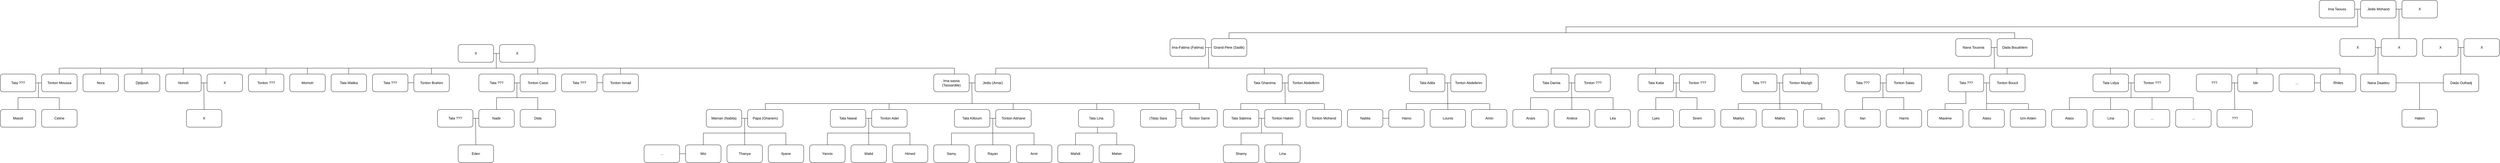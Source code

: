 <mxfile version="28.0.7">
  <diagram name="Page-1" id="BkYGHvHkSKZDxgJ14A1S">
    <mxGraphModel dx="3667" dy="798" grid="1" gridSize="10" guides="1" tooltips="1" connect="1" arrows="1" fold="1" page="1" pageScale="1" pageWidth="827" pageHeight="1169" math="0" shadow="0">
      <root>
        <mxCell id="0" />
        <mxCell id="1" parent="0" />
        <mxCell id="-aNVaNaORuces1c9qpF5-1" value="Moi" style="rounded=1;whiteSpace=wrap;html=1;" parent="1" vertex="1">
          <mxGeometry x="90" y="620" width="120" height="60" as="geometry" />
        </mxCell>
        <mxCell id="-aNVaNaORuces1c9qpF5-2" value="Thanya" style="rounded=1;whiteSpace=wrap;html=1;" parent="1" vertex="1">
          <mxGeometry x="230" y="620" width="120" height="60" as="geometry" />
        </mxCell>
        <mxCell id="-aNVaNaORuces1c9qpF5-3" value="Ilyane" style="rounded=1;whiteSpace=wrap;html=1;" parent="1" vertex="1">
          <mxGeometry x="370" y="620" width="120" height="60" as="geometry" />
        </mxCell>
        <mxCell id="-aNVaNaORuces1c9qpF5-4" value="Maman (Nabila)" style="whiteSpace=wrap;html=1;rounded=1;" parent="1" vertex="1">
          <mxGeometry x="160" y="500" width="120" height="60" as="geometry" />
        </mxCell>
        <mxCell id="-aNVaNaORuces1c9qpF5-5" value="Papa (Ghanem)" style="whiteSpace=wrap;html=1;rounded=1;" parent="1" vertex="1">
          <mxGeometry x="300" y="500" width="120" height="60" as="geometry" />
        </mxCell>
        <mxCell id="-aNVaNaORuces1c9qpF5-6" value="" style="endArrow=none;html=1;rounded=0;exitX=1;exitY=0.5;exitDx=0;exitDy=0;entryX=0;entryY=0.5;entryDx=0;entryDy=0;" parent="1" source="-aNVaNaORuces1c9qpF5-4" target="-aNVaNaORuces1c9qpF5-5" edge="1">
          <mxGeometry width="50" height="50" relative="1" as="geometry">
            <mxPoint x="270" y="660" as="sourcePoint" />
            <mxPoint x="340" y="590" as="targetPoint" />
          </mxGeometry>
        </mxCell>
        <mxCell id="-aNVaNaORuces1c9qpF5-7" value="" style="endArrow=none;html=1;rounded=0;exitX=0.5;exitY=0;exitDx=0;exitDy=0;" parent="1" source="-aNVaNaORuces1c9qpF5-2" edge="1">
          <mxGeometry width="50" height="50" relative="1" as="geometry">
            <mxPoint x="270" y="660" as="sourcePoint" />
            <mxPoint x="290" y="530" as="targetPoint" />
          </mxGeometry>
        </mxCell>
        <mxCell id="-aNVaNaORuces1c9qpF5-8" value="" style="endArrow=none;html=1;rounded=0;" parent="1" edge="1">
          <mxGeometry width="50" height="50" relative="1" as="geometry">
            <mxPoint x="150" y="580" as="sourcePoint" />
            <mxPoint x="430" y="580" as="targetPoint" />
          </mxGeometry>
        </mxCell>
        <mxCell id="-aNVaNaORuces1c9qpF5-9" value="" style="endArrow=none;html=1;rounded=0;exitX=0.5;exitY=0;exitDx=0;exitDy=0;" parent="1" source="-aNVaNaORuces1c9qpF5-1" edge="1">
          <mxGeometry width="50" height="50" relative="1" as="geometry">
            <mxPoint x="270" y="660" as="sourcePoint" />
            <mxPoint x="150" y="580" as="targetPoint" />
          </mxGeometry>
        </mxCell>
        <mxCell id="-aNVaNaORuces1c9qpF5-10" value="" style="endArrow=none;html=1;rounded=0;exitX=0.5;exitY=0;exitDx=0;exitDy=0;" parent="1" edge="1">
          <mxGeometry width="50" height="50" relative="1" as="geometry">
            <mxPoint x="429.5" y="620" as="sourcePoint" />
            <mxPoint x="429.5" y="580" as="targetPoint" />
          </mxGeometry>
        </mxCell>
        <mxCell id="-aNVaNaORuces1c9qpF5-11" value="Yannis" style="rounded=1;whiteSpace=wrap;html=1;" parent="1" vertex="1">
          <mxGeometry x="510" y="620" width="120" height="60" as="geometry" />
        </mxCell>
        <mxCell id="-aNVaNaORuces1c9qpF5-12" value="Walid" style="rounded=1;whiteSpace=wrap;html=1;" parent="1" vertex="1">
          <mxGeometry x="650" y="620" width="120" height="60" as="geometry" />
        </mxCell>
        <mxCell id="-aNVaNaORuces1c9qpF5-13" value="Himed" style="rounded=1;whiteSpace=wrap;html=1;" parent="1" vertex="1">
          <mxGeometry x="790" y="620" width="120" height="60" as="geometry" />
        </mxCell>
        <mxCell id="-aNVaNaORuces1c9qpF5-14" value="Tata Nawal" style="whiteSpace=wrap;html=1;rounded=1;" parent="1" vertex="1">
          <mxGeometry x="580" y="500" width="120" height="60" as="geometry" />
        </mxCell>
        <mxCell id="-aNVaNaORuces1c9qpF5-15" value="Tonton Adel" style="whiteSpace=wrap;html=1;rounded=1;" parent="1" vertex="1">
          <mxGeometry x="720" y="500" width="120" height="60" as="geometry" />
        </mxCell>
        <mxCell id="-aNVaNaORuces1c9qpF5-16" value="" style="endArrow=none;html=1;rounded=0;exitX=1;exitY=0.5;exitDx=0;exitDy=0;entryX=0;entryY=0.5;entryDx=0;entryDy=0;" parent="1" source="-aNVaNaORuces1c9qpF5-14" target="-aNVaNaORuces1c9qpF5-15" edge="1">
          <mxGeometry width="50" height="50" relative="1" as="geometry">
            <mxPoint x="690" y="660" as="sourcePoint" />
            <mxPoint x="760" y="590" as="targetPoint" />
          </mxGeometry>
        </mxCell>
        <mxCell id="-aNVaNaORuces1c9qpF5-17" value="" style="endArrow=none;html=1;rounded=0;exitX=0.5;exitY=0;exitDx=0;exitDy=0;" parent="1" source="-aNVaNaORuces1c9qpF5-12" edge="1">
          <mxGeometry width="50" height="50" relative="1" as="geometry">
            <mxPoint x="690" y="660" as="sourcePoint" />
            <mxPoint x="710" y="530" as="targetPoint" />
          </mxGeometry>
        </mxCell>
        <mxCell id="-aNVaNaORuces1c9qpF5-18" value="" style="endArrow=none;html=1;rounded=0;" parent="1" edge="1">
          <mxGeometry width="50" height="50" relative="1" as="geometry">
            <mxPoint x="570" y="580" as="sourcePoint" />
            <mxPoint x="850" y="580" as="targetPoint" />
          </mxGeometry>
        </mxCell>
        <mxCell id="-aNVaNaORuces1c9qpF5-19" value="" style="endArrow=none;html=1;rounded=0;exitX=0.5;exitY=0;exitDx=0;exitDy=0;" parent="1" source="-aNVaNaORuces1c9qpF5-11" edge="1">
          <mxGeometry width="50" height="50" relative="1" as="geometry">
            <mxPoint x="690" y="660" as="sourcePoint" />
            <mxPoint x="570" y="580" as="targetPoint" />
          </mxGeometry>
        </mxCell>
        <mxCell id="-aNVaNaORuces1c9qpF5-20" value="" style="endArrow=none;html=1;rounded=0;exitX=0.5;exitY=0;exitDx=0;exitDy=0;" parent="1" edge="1">
          <mxGeometry width="50" height="50" relative="1" as="geometry">
            <mxPoint x="849.5" y="620" as="sourcePoint" />
            <mxPoint x="849.5" y="580" as="targetPoint" />
          </mxGeometry>
        </mxCell>
        <mxCell id="-aNVaNaORuces1c9qpF5-21" value="Samy" style="rounded=1;whiteSpace=wrap;html=1;" parent="1" vertex="1">
          <mxGeometry x="930" y="620" width="120" height="60" as="geometry" />
        </mxCell>
        <mxCell id="-aNVaNaORuces1c9qpF5-22" value="Rayan" style="rounded=1;whiteSpace=wrap;html=1;" parent="1" vertex="1">
          <mxGeometry x="1070" y="620" width="120" height="60" as="geometry" />
        </mxCell>
        <mxCell id="-aNVaNaORuces1c9qpF5-23" value="Amir" style="rounded=1;whiteSpace=wrap;html=1;" parent="1" vertex="1">
          <mxGeometry x="1210" y="620" width="120" height="60" as="geometry" />
        </mxCell>
        <mxCell id="-aNVaNaORuces1c9qpF5-24" value="Tata Kiltoum" style="whiteSpace=wrap;html=1;rounded=1;" parent="1" vertex="1">
          <mxGeometry x="1000" y="500" width="120" height="60" as="geometry" />
        </mxCell>
        <mxCell id="-aNVaNaORuces1c9qpF5-25" value="Tonton Adnane" style="whiteSpace=wrap;html=1;rounded=1;" parent="1" vertex="1">
          <mxGeometry x="1140" y="500" width="120" height="60" as="geometry" />
        </mxCell>
        <mxCell id="-aNVaNaORuces1c9qpF5-26" value="" style="endArrow=none;html=1;rounded=0;exitX=1;exitY=0.5;exitDx=0;exitDy=0;entryX=0;entryY=0.5;entryDx=0;entryDy=0;" parent="1" source="-aNVaNaORuces1c9qpF5-24" target="-aNVaNaORuces1c9qpF5-25" edge="1">
          <mxGeometry width="50" height="50" relative="1" as="geometry">
            <mxPoint x="1110" y="660" as="sourcePoint" />
            <mxPoint x="1180" y="590" as="targetPoint" />
          </mxGeometry>
        </mxCell>
        <mxCell id="-aNVaNaORuces1c9qpF5-27" value="" style="endArrow=none;html=1;rounded=0;exitX=0.5;exitY=0;exitDx=0;exitDy=0;" parent="1" source="-aNVaNaORuces1c9qpF5-22" edge="1">
          <mxGeometry width="50" height="50" relative="1" as="geometry">
            <mxPoint x="1110" y="660" as="sourcePoint" />
            <mxPoint x="1130" y="530" as="targetPoint" />
          </mxGeometry>
        </mxCell>
        <mxCell id="-aNVaNaORuces1c9qpF5-28" value="" style="endArrow=none;html=1;rounded=0;" parent="1" edge="1">
          <mxGeometry width="50" height="50" relative="1" as="geometry">
            <mxPoint x="990" y="580" as="sourcePoint" />
            <mxPoint x="1270" y="580" as="targetPoint" />
          </mxGeometry>
        </mxCell>
        <mxCell id="-aNVaNaORuces1c9qpF5-29" value="" style="endArrow=none;html=1;rounded=0;exitX=0.5;exitY=0;exitDx=0;exitDy=0;" parent="1" source="-aNVaNaORuces1c9qpF5-21" edge="1">
          <mxGeometry width="50" height="50" relative="1" as="geometry">
            <mxPoint x="1110" y="660" as="sourcePoint" />
            <mxPoint x="990" y="580" as="targetPoint" />
          </mxGeometry>
        </mxCell>
        <mxCell id="-aNVaNaORuces1c9qpF5-30" value="" style="endArrow=none;html=1;rounded=0;exitX=0.5;exitY=0;exitDx=0;exitDy=0;" parent="1" edge="1">
          <mxGeometry width="50" height="50" relative="1" as="geometry">
            <mxPoint x="1269.5" y="620" as="sourcePoint" />
            <mxPoint x="1269.5" y="580" as="targetPoint" />
          </mxGeometry>
        </mxCell>
        <mxCell id="-aNVaNaORuces1c9qpF5-31" value="Mahdi" style="rounded=1;whiteSpace=wrap;html=1;" parent="1" vertex="1">
          <mxGeometry x="1350" y="620" width="120" height="60" as="geometry" />
        </mxCell>
        <mxCell id="-aNVaNaORuces1c9qpF5-32" value="Maher" style="rounded=1;whiteSpace=wrap;html=1;" parent="1" vertex="1">
          <mxGeometry x="1490" y="620" width="120" height="60" as="geometry" />
        </mxCell>
        <mxCell id="-aNVaNaORuces1c9qpF5-33" value="Tata Lina" style="whiteSpace=wrap;html=1;rounded=1;" parent="1" vertex="1">
          <mxGeometry x="1420" y="500" width="120" height="60" as="geometry" />
        </mxCell>
        <mxCell id="-aNVaNaORuces1c9qpF5-34" value="" style="endArrow=none;html=1;rounded=0;" parent="1" edge="1">
          <mxGeometry width="50" height="50" relative="1" as="geometry">
            <mxPoint x="1484" y="580" as="sourcePoint" />
            <mxPoint x="1484" y="560" as="targetPoint" />
            <Array as="points" />
          </mxGeometry>
        </mxCell>
        <mxCell id="-aNVaNaORuces1c9qpF5-35" value="" style="endArrow=none;html=1;rounded=0;" parent="1" edge="1">
          <mxGeometry width="50" height="50" relative="1" as="geometry">
            <mxPoint x="1410" y="580" as="sourcePoint" />
            <mxPoint x="1550" y="580" as="targetPoint" />
          </mxGeometry>
        </mxCell>
        <mxCell id="-aNVaNaORuces1c9qpF5-36" value="" style="endArrow=none;html=1;rounded=0;exitX=0.5;exitY=0;exitDx=0;exitDy=0;" parent="1" source="-aNVaNaORuces1c9qpF5-31" edge="1">
          <mxGeometry width="50" height="50" relative="1" as="geometry">
            <mxPoint x="1530" y="660" as="sourcePoint" />
            <mxPoint x="1410" y="580" as="targetPoint" />
          </mxGeometry>
        </mxCell>
        <mxCell id="-aNVaNaORuces1c9qpF5-37" value="" style="endArrow=none;html=1;rounded=0;exitX=0.5;exitY=0;exitDx=0;exitDy=0;" parent="1" edge="1">
          <mxGeometry width="50" height="50" relative="1" as="geometry">
            <mxPoint x="1549.6" y="620" as="sourcePoint" />
            <mxPoint x="1549.6" y="580" as="targetPoint" />
          </mxGeometry>
        </mxCell>
        <mxCell id="-aNVaNaORuces1c9qpF5-38" value="(Tata) Sara" style="whiteSpace=wrap;html=1;rounded=1;" parent="1" vertex="1">
          <mxGeometry x="1630" y="500" width="120" height="60" as="geometry" />
        </mxCell>
        <mxCell id="-aNVaNaORuces1c9qpF5-39" value="Tonton Samir" style="whiteSpace=wrap;html=1;rounded=1;" parent="1" vertex="1">
          <mxGeometry x="1770" y="500" width="120" height="60" as="geometry" />
        </mxCell>
        <mxCell id="-aNVaNaORuces1c9qpF5-40" value="" style="endArrow=none;html=1;rounded=0;exitX=1;exitY=0.5;exitDx=0;exitDy=0;entryX=0;entryY=0.5;entryDx=0;entryDy=0;" parent="1" source="-aNVaNaORuces1c9qpF5-38" target="-aNVaNaORuces1c9qpF5-39" edge="1">
          <mxGeometry width="50" height="50" relative="1" as="geometry">
            <mxPoint x="1740" y="660" as="sourcePoint" />
            <mxPoint x="1810" y="590" as="targetPoint" />
          </mxGeometry>
        </mxCell>
        <mxCell id="-aNVaNaORuces1c9qpF5-41" value="" style="endArrow=none;html=1;rounded=0;" parent="1" edge="1">
          <mxGeometry width="50" height="50" relative="1" as="geometry">
            <mxPoint x="360" y="480" as="sourcePoint" />
            <mxPoint x="1830" y="480" as="targetPoint" />
          </mxGeometry>
        </mxCell>
        <mxCell id="-aNVaNaORuces1c9qpF5-42" value="" style="endArrow=none;html=1;rounded=0;exitX=0.5;exitY=0;exitDx=0;exitDy=0;" parent="1" source="-aNVaNaORuces1c9qpF5-5" edge="1">
          <mxGeometry width="50" height="50" relative="1" as="geometry">
            <mxPoint x="439.5" y="630" as="sourcePoint" />
            <mxPoint x="360" y="480" as="targetPoint" />
          </mxGeometry>
        </mxCell>
        <mxCell id="-aNVaNaORuces1c9qpF5-43" value="" style="endArrow=none;html=1;rounded=0;exitX=0.5;exitY=0;exitDx=0;exitDy=0;" parent="1" edge="1">
          <mxGeometry width="50" height="50" relative="1" as="geometry">
            <mxPoint x="779" y="500" as="sourcePoint" />
            <mxPoint x="779" y="480" as="targetPoint" />
          </mxGeometry>
        </mxCell>
        <mxCell id="-aNVaNaORuces1c9qpF5-44" value="" style="endArrow=none;html=1;rounded=0;exitX=0.5;exitY=0;exitDx=0;exitDy=0;" parent="1" edge="1">
          <mxGeometry width="50" height="50" relative="1" as="geometry">
            <mxPoint x="1199" y="500" as="sourcePoint" />
            <mxPoint x="1199" y="480" as="targetPoint" />
          </mxGeometry>
        </mxCell>
        <mxCell id="-aNVaNaORuces1c9qpF5-45" value="" style="endArrow=none;html=1;rounded=0;exitX=0.5;exitY=0;exitDx=0;exitDy=0;" parent="1" edge="1">
          <mxGeometry width="50" height="50" relative="1" as="geometry">
            <mxPoint x="1482" y="500" as="sourcePoint" />
            <mxPoint x="1482" y="480" as="targetPoint" />
          </mxGeometry>
        </mxCell>
        <mxCell id="-aNVaNaORuces1c9qpF5-46" value="" style="endArrow=none;html=1;rounded=0;exitX=0.5;exitY=0;exitDx=0;exitDy=0;" parent="1" edge="1">
          <mxGeometry width="50" height="50" relative="1" as="geometry">
            <mxPoint x="1829" y="500" as="sourcePoint" />
            <mxPoint x="1829" y="480" as="targetPoint" />
          </mxGeometry>
        </mxCell>
        <mxCell id="-aNVaNaORuces1c9qpF5-47" value="" style="endArrow=none;html=1;rounded=0;" parent="1" edge="1">
          <mxGeometry width="50" height="50" relative="1" as="geometry">
            <mxPoint x="1060" y="480" as="sourcePoint" />
            <mxPoint x="1059" y="410" as="targetPoint" />
          </mxGeometry>
        </mxCell>
        <mxCell id="-aNVaNaORuces1c9qpF5-48" value="Ima-sassa (Tassardite)" style="whiteSpace=wrap;html=1;rounded=1;" parent="1" vertex="1">
          <mxGeometry x="930" y="380" width="120" height="60" as="geometry" />
        </mxCell>
        <mxCell id="-aNVaNaORuces1c9qpF5-49" value="Jedis (Amar)" style="whiteSpace=wrap;html=1;rounded=1;" parent="1" vertex="1">
          <mxGeometry x="1070" y="380" width="120" height="60" as="geometry" />
        </mxCell>
        <mxCell id="-aNVaNaORuces1c9qpF5-50" value="" style="endArrow=none;html=1;rounded=0;exitX=1;exitY=0.5;exitDx=0;exitDy=0;entryX=0;entryY=0.5;entryDx=0;entryDy=0;" parent="1" source="-aNVaNaORuces1c9qpF5-48" target="-aNVaNaORuces1c9qpF5-49" edge="1">
          <mxGeometry width="50" height="50" relative="1" as="geometry">
            <mxPoint x="1040" y="540" as="sourcePoint" />
            <mxPoint x="1110" y="470" as="targetPoint" />
          </mxGeometry>
        </mxCell>
        <mxCell id="-aNVaNaORuces1c9qpF5-51" value="" style="endArrow=none;html=1;rounded=0;" parent="1" edge="1">
          <mxGeometry width="50" height="50" relative="1" as="geometry">
            <mxPoint x="2120" y="480" as="sourcePoint" />
            <mxPoint x="2119" y="410" as="targetPoint" />
          </mxGeometry>
        </mxCell>
        <mxCell id="-aNVaNaORuces1c9qpF5-52" value="Tata Ghanima" style="whiteSpace=wrap;html=1;rounded=1;" parent="1" vertex="1">
          <mxGeometry x="1990" y="380" width="120" height="60" as="geometry" />
        </mxCell>
        <mxCell id="-aNVaNaORuces1c9qpF5-53" value="Tonton Abdelkrim" style="whiteSpace=wrap;html=1;rounded=1;" parent="1" vertex="1">
          <mxGeometry x="2130" y="380" width="120" height="60" as="geometry" />
        </mxCell>
        <mxCell id="-aNVaNaORuces1c9qpF5-54" value="" style="endArrow=none;html=1;rounded=0;exitX=1;exitY=0.5;exitDx=0;exitDy=0;entryX=0;entryY=0.5;entryDx=0;entryDy=0;" parent="1" source="-aNVaNaORuces1c9qpF5-52" target="-aNVaNaORuces1c9qpF5-53" edge="1">
          <mxGeometry width="50" height="50" relative="1" as="geometry">
            <mxPoint x="2100" y="540" as="sourcePoint" />
            <mxPoint x="2170" y="470" as="targetPoint" />
          </mxGeometry>
        </mxCell>
        <mxCell id="-aNVaNaORuces1c9qpF5-55" value="" style="endArrow=none;html=1;rounded=0;" parent="1" edge="1">
          <mxGeometry width="50" height="50" relative="1" as="geometry">
            <mxPoint x="2039.56" y="580" as="sourcePoint" />
            <mxPoint x="2039.56" y="530" as="targetPoint" />
          </mxGeometry>
        </mxCell>
        <mxCell id="-aNVaNaORuces1c9qpF5-56" value="Tata Sabrina" style="whiteSpace=wrap;html=1;rounded=1;" parent="1" vertex="1">
          <mxGeometry x="1910.56" y="500" width="120" height="60" as="geometry" />
        </mxCell>
        <mxCell id="-aNVaNaORuces1c9qpF5-57" value="Tonton Hakim" style="whiteSpace=wrap;html=1;rounded=1;" parent="1" vertex="1">
          <mxGeometry x="2050.56" y="500" width="120" height="60" as="geometry" />
        </mxCell>
        <mxCell id="-aNVaNaORuces1c9qpF5-58" value="" style="endArrow=none;html=1;rounded=0;exitX=1;exitY=0.5;exitDx=0;exitDy=0;entryX=0;entryY=0.5;entryDx=0;entryDy=0;" parent="1" source="-aNVaNaORuces1c9qpF5-56" target="-aNVaNaORuces1c9qpF5-57" edge="1">
          <mxGeometry width="50" height="50" relative="1" as="geometry">
            <mxPoint x="2020.56" y="660" as="sourcePoint" />
            <mxPoint x="2090.56" y="590" as="targetPoint" />
          </mxGeometry>
        </mxCell>
        <mxCell id="-aNVaNaORuces1c9qpF5-59" value="Tonton Mohend" style="whiteSpace=wrap;html=1;rounded=1;" parent="1" vertex="1">
          <mxGeometry x="2190.56" y="500" width="120" height="60" as="geometry" />
        </mxCell>
        <mxCell id="-aNVaNaORuces1c9qpF5-60" value="" style="endArrow=none;html=1;rounded=0;exitX=0.5;exitY=0;exitDx=0;exitDy=0;" parent="1" edge="1">
          <mxGeometry width="50" height="50" relative="1" as="geometry">
            <mxPoint x="2252.56" y="500" as="sourcePoint" />
            <mxPoint x="2252.56" y="480" as="targetPoint" />
          </mxGeometry>
        </mxCell>
        <mxCell id="-aNVaNaORuces1c9qpF5-61" value="" style="endArrow=none;html=1;rounded=0;exitX=0.5;exitY=0;exitDx=0;exitDy=0;" parent="1" edge="1">
          <mxGeometry width="50" height="50" relative="1" as="geometry">
            <mxPoint x="1969.45" y="500" as="sourcePoint" />
            <mxPoint x="1969.45" y="480" as="targetPoint" />
          </mxGeometry>
        </mxCell>
        <mxCell id="-aNVaNaORuces1c9qpF5-62" value="" style="endArrow=none;html=1;rounded=0;" parent="1" edge="1">
          <mxGeometry width="50" height="50" relative="1" as="geometry">
            <mxPoint x="1970" y="480" as="sourcePoint" />
            <mxPoint x="2250.56" y="480" as="targetPoint" />
          </mxGeometry>
        </mxCell>
        <mxCell id="-aNVaNaORuces1c9qpF5-63" value="Shamy" style="rounded=1;whiteSpace=wrap;html=1;" parent="1" vertex="1">
          <mxGeometry x="1910.56" y="620" width="120" height="60" as="geometry" />
        </mxCell>
        <mxCell id="-aNVaNaORuces1c9qpF5-64" value="Lina" style="rounded=1;whiteSpace=wrap;html=1;" parent="1" vertex="1">
          <mxGeometry x="2050.56" y="620" width="120" height="60" as="geometry" />
        </mxCell>
        <mxCell id="-aNVaNaORuces1c9qpF5-65" value="" style="endArrow=none;html=1;rounded=0;" parent="1" edge="1">
          <mxGeometry width="50" height="50" relative="1" as="geometry">
            <mxPoint x="1970.56" y="580" as="sourcePoint" />
            <mxPoint x="2110.56" y="580" as="targetPoint" />
          </mxGeometry>
        </mxCell>
        <mxCell id="-aNVaNaORuces1c9qpF5-66" value="" style="endArrow=none;html=1;rounded=0;exitX=0.5;exitY=0;exitDx=0;exitDy=0;" parent="1" source="-aNVaNaORuces1c9qpF5-63" edge="1">
          <mxGeometry width="50" height="50" relative="1" as="geometry">
            <mxPoint x="2090.56" y="660" as="sourcePoint" />
            <mxPoint x="1970.56" y="580" as="targetPoint" />
          </mxGeometry>
        </mxCell>
        <mxCell id="-aNVaNaORuces1c9qpF5-67" value="" style="endArrow=none;html=1;rounded=0;exitX=0.5;exitY=0;exitDx=0;exitDy=0;" parent="1" edge="1">
          <mxGeometry width="50" height="50" relative="1" as="geometry">
            <mxPoint x="2110.16" y="620" as="sourcePoint" />
            <mxPoint x="2110.16" y="580" as="targetPoint" />
          </mxGeometry>
        </mxCell>
        <mxCell id="-aNVaNaORuces1c9qpF5-68" value="" style="endArrow=none;html=1;rounded=0;exitX=0.5;exitY=0;exitDx=0;exitDy=0;" parent="1" source="-aNVaNaORuces1c9qpF5-75" edge="1">
          <mxGeometry width="50" height="50" relative="1" as="geometry">
            <mxPoint x="2670.56" y="480" as="sourcePoint" />
            <mxPoint x="2669.56" y="410" as="targetPoint" />
          </mxGeometry>
        </mxCell>
        <mxCell id="-aNVaNaORuces1c9qpF5-69" value="Tata Adila" style="whiteSpace=wrap;html=1;rounded=1;" parent="1" vertex="1">
          <mxGeometry x="2540.56" y="380" width="120" height="60" as="geometry" />
        </mxCell>
        <mxCell id="-aNVaNaORuces1c9qpF5-70" value="Tonton Abdelkrim" style="whiteSpace=wrap;html=1;rounded=1;" parent="1" vertex="1">
          <mxGeometry x="2680.56" y="380" width="120" height="60" as="geometry" />
        </mxCell>
        <mxCell id="-aNVaNaORuces1c9qpF5-71" value="" style="endArrow=none;html=1;rounded=0;exitX=1;exitY=0.5;exitDx=0;exitDy=0;entryX=0;entryY=0.5;entryDx=0;entryDy=0;" parent="1" source="-aNVaNaORuces1c9qpF5-69" target="-aNVaNaORuces1c9qpF5-70" edge="1">
          <mxGeometry width="50" height="50" relative="1" as="geometry">
            <mxPoint x="2650.56" y="540" as="sourcePoint" />
            <mxPoint x="2720.56" y="470" as="targetPoint" />
          </mxGeometry>
        </mxCell>
        <mxCell id="-aNVaNaORuces1c9qpF5-72" value="Nabila" style="whiteSpace=wrap;html=1;rounded=1;" parent="1" vertex="1">
          <mxGeometry x="2330.56" y="500" width="120" height="60" as="geometry" />
        </mxCell>
        <mxCell id="-aNVaNaORuces1c9qpF5-73" value="Hamo" style="whiteSpace=wrap;html=1;rounded=1;" parent="1" vertex="1">
          <mxGeometry x="2470.56" y="500" width="120" height="60" as="geometry" />
        </mxCell>
        <mxCell id="-aNVaNaORuces1c9qpF5-74" value="" style="endArrow=none;html=1;rounded=0;exitX=1;exitY=0.5;exitDx=0;exitDy=0;entryX=0;entryY=0.5;entryDx=0;entryDy=0;" parent="1" source="-aNVaNaORuces1c9qpF5-72" target="-aNVaNaORuces1c9qpF5-73" edge="1">
          <mxGeometry width="50" height="50" relative="1" as="geometry">
            <mxPoint x="2440.56" y="660" as="sourcePoint" />
            <mxPoint x="2510.56" y="590" as="targetPoint" />
          </mxGeometry>
        </mxCell>
        <mxCell id="-aNVaNaORuces1c9qpF5-75" value="Lounis" style="whiteSpace=wrap;html=1;rounded=1;" parent="1" vertex="1">
          <mxGeometry x="2610.56" y="500" width="120" height="60" as="geometry" />
        </mxCell>
        <mxCell id="-aNVaNaORuces1c9qpF5-76" value="" style="endArrow=none;html=1;rounded=0;exitX=0.5;exitY=0;exitDx=0;exitDy=0;" parent="1" edge="1">
          <mxGeometry width="50" height="50" relative="1" as="geometry">
            <mxPoint x="2529.79" y="500" as="sourcePoint" />
            <mxPoint x="2529.79" y="480" as="targetPoint" />
          </mxGeometry>
        </mxCell>
        <mxCell id="-aNVaNaORuces1c9qpF5-77" value="" style="endArrow=none;html=1;rounded=0;" parent="1" edge="1">
          <mxGeometry width="50" height="50" relative="1" as="geometry">
            <mxPoint x="2530.56" y="480" as="sourcePoint" />
            <mxPoint x="2810.56" y="480" as="targetPoint" />
          </mxGeometry>
        </mxCell>
        <mxCell id="-aNVaNaORuces1c9qpF5-78" value="Amin" style="whiteSpace=wrap;html=1;rounded=1;" parent="1" vertex="1">
          <mxGeometry x="2750.56" y="500" width="120" height="60" as="geometry" />
        </mxCell>
        <mxCell id="-aNVaNaORuces1c9qpF5-79" value="" style="endArrow=none;html=1;rounded=0;exitX=0.5;exitY=0;exitDx=0;exitDy=0;" parent="1" edge="1">
          <mxGeometry width="50" height="50" relative="1" as="geometry">
            <mxPoint x="2812.56" y="500" as="sourcePoint" />
            <mxPoint x="2812.56" y="480" as="targetPoint" />
          </mxGeometry>
        </mxCell>
        <mxCell id="-aNVaNaORuces1c9qpF5-80" value="" style="endArrow=none;html=1;rounded=0;" parent="1" edge="1">
          <mxGeometry width="50" height="50" relative="1" as="geometry">
            <mxPoint x="1861" y="360" as="sourcePoint" />
            <mxPoint x="1860" y="290" as="targetPoint" />
          </mxGeometry>
        </mxCell>
        <mxCell id="-aNVaNaORuces1c9qpF5-81" value="" style="endArrow=none;html=1;rounded=0;" parent="1" edge="1">
          <mxGeometry width="50" height="50" relative="1" as="geometry">
            <mxPoint x="2600" y="360" as="sourcePoint" />
            <mxPoint x="1140" y="360" as="targetPoint" />
          </mxGeometry>
        </mxCell>
        <mxCell id="-aNVaNaORuces1c9qpF5-82" value="" style="endArrow=none;html=1;rounded=0;exitX=0.5;exitY=0;exitDx=0;exitDy=0;" parent="1" edge="1">
          <mxGeometry width="50" height="50" relative="1" as="geometry">
            <mxPoint x="1140" y="380" as="sourcePoint" />
            <mxPoint x="1140" y="360" as="targetPoint" />
          </mxGeometry>
        </mxCell>
        <mxCell id="-aNVaNaORuces1c9qpF5-83" value="" style="endArrow=none;html=1;rounded=0;exitX=0.5;exitY=0;exitDx=0;exitDy=0;" parent="1" edge="1">
          <mxGeometry width="50" height="50" relative="1" as="geometry">
            <mxPoint x="2049.23" y="380" as="sourcePoint" />
            <mxPoint x="2049.23" y="360" as="targetPoint" />
          </mxGeometry>
        </mxCell>
        <mxCell id="-aNVaNaORuces1c9qpF5-84" value="" style="endArrow=none;html=1;rounded=0;exitX=0.5;exitY=0;exitDx=0;exitDy=0;" parent="1" edge="1">
          <mxGeometry width="50" height="50" relative="1" as="geometry">
            <mxPoint x="2599.79" y="380" as="sourcePoint" />
            <mxPoint x="2599.79" y="360" as="targetPoint" />
          </mxGeometry>
        </mxCell>
        <mxCell id="-aNVaNaORuces1c9qpF5-85" value="Ima-Fatima (Fatima)" style="whiteSpace=wrap;html=1;rounded=1;" parent="1" vertex="1">
          <mxGeometry x="1730" y="260" width="120" height="60" as="geometry" />
        </mxCell>
        <mxCell id="-aNVaNaORuces1c9qpF5-86" value="Grand-Père (Sadik)" style="whiteSpace=wrap;html=1;rounded=1;strokeColor=light-dark(#000000,#FF0000);" parent="1" vertex="1">
          <mxGeometry x="1870" y="260" width="120" height="60" as="geometry" />
        </mxCell>
        <mxCell id="-aNVaNaORuces1c9qpF5-87" value="" style="endArrow=none;html=1;rounded=0;exitX=1;exitY=0.5;exitDx=0;exitDy=0;entryX=0;entryY=0.5;entryDx=0;entryDy=0;" parent="1" source="-aNVaNaORuces1c9qpF5-85" target="-aNVaNaORuces1c9qpF5-86" edge="1">
          <mxGeometry width="50" height="50" relative="1" as="geometry">
            <mxPoint x="1840" y="420" as="sourcePoint" />
            <mxPoint x="1910" y="350" as="targetPoint" />
          </mxGeometry>
        </mxCell>
        <mxCell id="-aNVaNaORuces1c9qpF5-88" value="" style="endArrow=none;html=1;rounded=0;" parent="1" edge="1">
          <mxGeometry width="50" height="50" relative="1" as="geometry">
            <mxPoint x="3089.56" y="460" as="sourcePoint" />
            <mxPoint x="3089.56" y="410" as="targetPoint" />
          </mxGeometry>
        </mxCell>
        <mxCell id="-aNVaNaORuces1c9qpF5-89" value="Tata Damia" style="whiteSpace=wrap;html=1;rounded=1;" parent="1" vertex="1">
          <mxGeometry x="2960.56" y="380" width="120" height="60" as="geometry" />
        </mxCell>
        <mxCell id="-aNVaNaORuces1c9qpF5-90" value="Tonton ???" style="whiteSpace=wrap;html=1;rounded=1;" parent="1" vertex="1">
          <mxGeometry x="3100.56" y="380" width="120" height="60" as="geometry" />
        </mxCell>
        <mxCell id="-aNVaNaORuces1c9qpF5-91" value="" style="endArrow=none;html=1;rounded=0;exitX=1;exitY=0.5;exitDx=0;exitDy=0;entryX=0;entryY=0.5;entryDx=0;entryDy=0;" parent="1" source="-aNVaNaORuces1c9qpF5-89" target="-aNVaNaORuces1c9qpF5-90" edge="1">
          <mxGeometry width="50" height="50" relative="1" as="geometry">
            <mxPoint x="3070.56" y="540" as="sourcePoint" />
            <mxPoint x="3140.56" y="470" as="targetPoint" />
          </mxGeometry>
        </mxCell>
        <mxCell id="-aNVaNaORuces1c9qpF5-92" value="Anaïs" style="rounded=1;whiteSpace=wrap;html=1;" parent="1" vertex="1">
          <mxGeometry x="2890.56" y="500" width="120" height="60" as="geometry" />
        </mxCell>
        <mxCell id="-aNVaNaORuces1c9qpF5-93" value="Anièce" style="rounded=1;whiteSpace=wrap;html=1;" parent="1" vertex="1">
          <mxGeometry x="3030.56" y="500" width="120" height="60" as="geometry" />
        </mxCell>
        <mxCell id="-aNVaNaORuces1c9qpF5-94" value="" style="endArrow=none;html=1;rounded=0;" parent="1" edge="1">
          <mxGeometry width="50" height="50" relative="1" as="geometry">
            <mxPoint x="2950.56" y="460" as="sourcePoint" />
            <mxPoint x="3090.56" y="460" as="targetPoint" />
          </mxGeometry>
        </mxCell>
        <mxCell id="-aNVaNaORuces1c9qpF5-95" value="" style="endArrow=none;html=1;rounded=0;exitX=0.5;exitY=0;exitDx=0;exitDy=0;" parent="1" source="-aNVaNaORuces1c9qpF5-92" edge="1">
          <mxGeometry width="50" height="50" relative="1" as="geometry">
            <mxPoint x="3070.56" y="540" as="sourcePoint" />
            <mxPoint x="2950.56" y="460" as="targetPoint" />
          </mxGeometry>
        </mxCell>
        <mxCell id="-aNVaNaORuces1c9qpF5-96" value="" style="endArrow=none;html=1;rounded=0;exitX=0.5;exitY=0;exitDx=0;exitDy=0;" parent="1" edge="1">
          <mxGeometry width="50" height="50" relative="1" as="geometry">
            <mxPoint x="3090.16" y="500" as="sourcePoint" />
            <mxPoint x="3090.16" y="460" as="targetPoint" />
          </mxGeometry>
        </mxCell>
        <mxCell id="-aNVaNaORuces1c9qpF5-97" value="" style="endArrow=none;html=1;rounded=0;" parent="1" edge="1">
          <mxGeometry width="50" height="50" relative="1" as="geometry">
            <mxPoint x="3443.56" y="460" as="sourcePoint" />
            <mxPoint x="3443.56" y="410" as="targetPoint" />
          </mxGeometry>
        </mxCell>
        <mxCell id="-aNVaNaORuces1c9qpF5-98" value="Tata Katia" style="whiteSpace=wrap;html=1;rounded=1;" parent="1" vertex="1">
          <mxGeometry x="3314.56" y="380" width="120" height="60" as="geometry" />
        </mxCell>
        <mxCell id="-aNVaNaORuces1c9qpF5-99" value="Tonton ???" style="whiteSpace=wrap;html=1;rounded=1;" parent="1" vertex="1">
          <mxGeometry x="3454.56" y="380" width="120" height="60" as="geometry" />
        </mxCell>
        <mxCell id="-aNVaNaORuces1c9qpF5-100" value="" style="endArrow=none;html=1;rounded=0;exitX=1;exitY=0.5;exitDx=0;exitDy=0;entryX=0;entryY=0.5;entryDx=0;entryDy=0;" parent="1" source="-aNVaNaORuces1c9qpF5-98" target="-aNVaNaORuces1c9qpF5-99" edge="1">
          <mxGeometry width="50" height="50" relative="1" as="geometry">
            <mxPoint x="3424.56" y="540" as="sourcePoint" />
            <mxPoint x="3494.56" y="470" as="targetPoint" />
          </mxGeometry>
        </mxCell>
        <mxCell id="-aNVaNaORuces1c9qpF5-101" value="Lyes" style="rounded=1;whiteSpace=wrap;html=1;" parent="1" vertex="1">
          <mxGeometry x="3314.56" y="500" width="120" height="60" as="geometry" />
        </mxCell>
        <mxCell id="-aNVaNaORuces1c9qpF5-102" value="Sirem" style="rounded=1;whiteSpace=wrap;html=1;" parent="1" vertex="1">
          <mxGeometry x="3454.56" y="500" width="120" height="60" as="geometry" />
        </mxCell>
        <mxCell id="-aNVaNaORuces1c9qpF5-103" value="" style="endArrow=none;html=1;rounded=0;" parent="1" edge="1">
          <mxGeometry width="50" height="50" relative="1" as="geometry">
            <mxPoint x="3374.56" y="460" as="sourcePoint" />
            <mxPoint x="3514.56" y="460" as="targetPoint" />
          </mxGeometry>
        </mxCell>
        <mxCell id="-aNVaNaORuces1c9qpF5-104" value="" style="endArrow=none;html=1;rounded=0;exitX=0.5;exitY=0;exitDx=0;exitDy=0;" parent="1" source="-aNVaNaORuces1c9qpF5-101" edge="1">
          <mxGeometry width="50" height="50" relative="1" as="geometry">
            <mxPoint x="3494.56" y="540" as="sourcePoint" />
            <mxPoint x="3374.56" y="460" as="targetPoint" />
          </mxGeometry>
        </mxCell>
        <mxCell id="-aNVaNaORuces1c9qpF5-105" value="" style="endArrow=none;html=1;rounded=0;exitX=0.5;exitY=0;exitDx=0;exitDy=0;" parent="1" edge="1">
          <mxGeometry width="50" height="50" relative="1" as="geometry">
            <mxPoint x="3514.16" y="500" as="sourcePoint" />
            <mxPoint x="3514.16" y="460" as="targetPoint" />
          </mxGeometry>
        </mxCell>
        <mxCell id="-aNVaNaORuces1c9qpF5-106" value="" style="endArrow=none;html=1;rounded=0;" parent="1" edge="1">
          <mxGeometry width="50" height="50" relative="1" as="geometry">
            <mxPoint x="4143.56" y="460" as="sourcePoint" />
            <mxPoint x="4143.56" y="410" as="targetPoint" />
          </mxGeometry>
        </mxCell>
        <mxCell id="-aNVaNaORuces1c9qpF5-107" value="Tata ???" style="whiteSpace=wrap;html=1;rounded=1;" parent="1" vertex="1">
          <mxGeometry x="4014.56" y="380" width="120" height="60" as="geometry" />
        </mxCell>
        <mxCell id="-aNVaNaORuces1c9qpF5-108" value="Tonton Salas" style="whiteSpace=wrap;html=1;rounded=1;" parent="1" vertex="1">
          <mxGeometry x="4154.56" y="380" width="120" height="60" as="geometry" />
        </mxCell>
        <mxCell id="-aNVaNaORuces1c9qpF5-109" value="" style="endArrow=none;html=1;rounded=0;exitX=1;exitY=0.5;exitDx=0;exitDy=0;entryX=0;entryY=0.5;entryDx=0;entryDy=0;" parent="1" source="-aNVaNaORuces1c9qpF5-107" target="-aNVaNaORuces1c9qpF5-108" edge="1">
          <mxGeometry width="50" height="50" relative="1" as="geometry">
            <mxPoint x="4124.56" y="540" as="sourcePoint" />
            <mxPoint x="4194.56" y="470" as="targetPoint" />
          </mxGeometry>
        </mxCell>
        <mxCell id="-aNVaNaORuces1c9qpF5-110" value="Ilan" style="rounded=1;whiteSpace=wrap;html=1;" parent="1" vertex="1">
          <mxGeometry x="4014.56" y="500" width="120" height="60" as="geometry" />
        </mxCell>
        <mxCell id="-aNVaNaORuces1c9qpF5-111" value="Harris" style="rounded=1;whiteSpace=wrap;html=1;" parent="1" vertex="1">
          <mxGeometry x="4154.56" y="500" width="120" height="60" as="geometry" />
        </mxCell>
        <mxCell id="-aNVaNaORuces1c9qpF5-112" value="" style="endArrow=none;html=1;rounded=0;" parent="1" edge="1">
          <mxGeometry width="50" height="50" relative="1" as="geometry">
            <mxPoint x="4074.56" y="460" as="sourcePoint" />
            <mxPoint x="4214.56" y="460" as="targetPoint" />
          </mxGeometry>
        </mxCell>
        <mxCell id="-aNVaNaORuces1c9qpF5-113" value="" style="endArrow=none;html=1;rounded=0;exitX=0.5;exitY=0;exitDx=0;exitDy=0;" parent="1" source="-aNVaNaORuces1c9qpF5-110" edge="1">
          <mxGeometry width="50" height="50" relative="1" as="geometry">
            <mxPoint x="4194.56" y="540" as="sourcePoint" />
            <mxPoint x="4074.56" y="460" as="targetPoint" />
          </mxGeometry>
        </mxCell>
        <mxCell id="-aNVaNaORuces1c9qpF5-114" value="" style="endArrow=none;html=1;rounded=0;exitX=0.5;exitY=0;exitDx=0;exitDy=0;" parent="1" edge="1">
          <mxGeometry width="50" height="50" relative="1" as="geometry">
            <mxPoint x="4214.16" y="500" as="sourcePoint" />
            <mxPoint x="4214.16" y="460" as="targetPoint" />
          </mxGeometry>
        </mxCell>
        <mxCell id="-aNVaNaORuces1c9qpF5-115" value="" style="endArrow=none;html=1;rounded=0;exitX=0.5;exitY=0;exitDx=0;exitDy=0;" parent="1" source="-aNVaNaORuces1c9qpF5-120" edge="1">
          <mxGeometry width="50" height="50" relative="1" as="geometry">
            <mxPoint x="4494.56" y="480" as="sourcePoint" />
            <mxPoint x="4493.56" y="410" as="targetPoint" />
          </mxGeometry>
        </mxCell>
        <mxCell id="-aNVaNaORuces1c9qpF5-116" value="Tata ???" style="whiteSpace=wrap;html=1;rounded=1;" parent="1" vertex="1">
          <mxGeometry x="4364.56" y="380" width="120" height="60" as="geometry" />
        </mxCell>
        <mxCell id="-aNVaNaORuces1c9qpF5-117" value="Tonton Boucli" style="whiteSpace=wrap;html=1;rounded=1;" parent="1" vertex="1">
          <mxGeometry x="4504.56" y="380" width="120" height="60" as="geometry" />
        </mxCell>
        <mxCell id="-aNVaNaORuces1c9qpF5-118" value="" style="endArrow=none;html=1;rounded=0;exitX=1;exitY=0.5;exitDx=0;exitDy=0;entryX=0;entryY=0.5;entryDx=0;entryDy=0;" parent="1" source="-aNVaNaORuces1c9qpF5-116" target="-aNVaNaORuces1c9qpF5-117" edge="1">
          <mxGeometry width="50" height="50" relative="1" as="geometry">
            <mxPoint x="4474.56" y="540" as="sourcePoint" />
            <mxPoint x="4544.56" y="470" as="targetPoint" />
          </mxGeometry>
        </mxCell>
        <mxCell id="-aNVaNaORuces1c9qpF5-119" value="Maxène" style="whiteSpace=wrap;html=1;rounded=1;" parent="1" vertex="1">
          <mxGeometry x="4294.56" y="500" width="120" height="60" as="geometry" />
        </mxCell>
        <mxCell id="-aNVaNaORuces1c9qpF5-120" value="Alass" style="whiteSpace=wrap;html=1;rounded=1;" parent="1" vertex="1">
          <mxGeometry x="4434.56" y="500" width="120" height="60" as="geometry" />
        </mxCell>
        <mxCell id="-aNVaNaORuces1c9qpF5-121" value="" style="endArrow=none;html=1;rounded=0;exitX=0.5;exitY=0;exitDx=0;exitDy=0;" parent="1" edge="1">
          <mxGeometry width="50" height="50" relative="1" as="geometry">
            <mxPoint x="4353.79" y="500" as="sourcePoint" />
            <mxPoint x="4353.79" y="480" as="targetPoint" />
          </mxGeometry>
        </mxCell>
        <mxCell id="-aNVaNaORuces1c9qpF5-122" value="" style="endArrow=none;html=1;rounded=0;" parent="1" edge="1">
          <mxGeometry width="50" height="50" relative="1" as="geometry">
            <mxPoint x="4494.56" y="480" as="sourcePoint" />
            <mxPoint x="4634.56" y="480" as="targetPoint" />
          </mxGeometry>
        </mxCell>
        <mxCell id="-aNVaNaORuces1c9qpF5-123" value="Izm-Aïden" style="whiteSpace=wrap;html=1;rounded=1;" parent="1" vertex="1">
          <mxGeometry x="4574.56" y="500" width="120" height="60" as="geometry" />
        </mxCell>
        <mxCell id="-aNVaNaORuces1c9qpF5-124" value="" style="endArrow=none;html=1;rounded=0;exitX=0.5;exitY=0;exitDx=0;exitDy=0;" parent="1" edge="1">
          <mxGeometry width="50" height="50" relative="1" as="geometry">
            <mxPoint x="4636.56" y="500" as="sourcePoint" />
            <mxPoint x="4636.56" y="480" as="targetPoint" />
          </mxGeometry>
        </mxCell>
        <mxCell id="-aNVaNaORuces1c9qpF5-125" value="" style="endArrow=none;html=1;rounded=0;exitX=0.5;exitY=0;exitDx=0;exitDy=0;" parent="1" source="-aNVaNaORuces1c9qpF5-130" edge="1">
          <mxGeometry width="50" height="50" relative="1" as="geometry">
            <mxPoint x="3794.56" y="480" as="sourcePoint" />
            <mxPoint x="3793.56" y="410" as="targetPoint" />
          </mxGeometry>
        </mxCell>
        <mxCell id="-aNVaNaORuces1c9qpF5-126" value="Tata ???" style="whiteSpace=wrap;html=1;rounded=1;" parent="1" vertex="1">
          <mxGeometry x="3664.56" y="380" width="120" height="60" as="geometry" />
        </mxCell>
        <mxCell id="-aNVaNaORuces1c9qpF5-127" value="Tonton Mazigh" style="whiteSpace=wrap;html=1;rounded=1;" parent="1" vertex="1">
          <mxGeometry x="3804.56" y="380" width="120" height="60" as="geometry" />
        </mxCell>
        <mxCell id="-aNVaNaORuces1c9qpF5-128" value="" style="endArrow=none;html=1;rounded=0;exitX=1;exitY=0.5;exitDx=0;exitDy=0;entryX=0;entryY=0.5;entryDx=0;entryDy=0;" parent="1" source="-aNVaNaORuces1c9qpF5-126" target="-aNVaNaORuces1c9qpF5-127" edge="1">
          <mxGeometry width="50" height="50" relative="1" as="geometry">
            <mxPoint x="3774.56" y="540" as="sourcePoint" />
            <mxPoint x="3844.56" y="470" as="targetPoint" />
          </mxGeometry>
        </mxCell>
        <mxCell id="-aNVaNaORuces1c9qpF5-129" value="Maëlys" style="whiteSpace=wrap;html=1;rounded=1;" parent="1" vertex="1">
          <mxGeometry x="3594.56" y="500" width="120" height="60" as="geometry" />
        </mxCell>
        <mxCell id="-aNVaNaORuces1c9qpF5-130" value="Mathis" style="whiteSpace=wrap;html=1;rounded=1;" parent="1" vertex="1">
          <mxGeometry x="3734.56" y="500" width="120" height="60" as="geometry" />
        </mxCell>
        <mxCell id="-aNVaNaORuces1c9qpF5-131" value="" style="endArrow=none;html=1;rounded=0;exitX=0.5;exitY=0;exitDx=0;exitDy=0;" parent="1" edge="1">
          <mxGeometry width="50" height="50" relative="1" as="geometry">
            <mxPoint x="3653.79" y="500" as="sourcePoint" />
            <mxPoint x="3653.79" y="480" as="targetPoint" />
          </mxGeometry>
        </mxCell>
        <mxCell id="-aNVaNaORuces1c9qpF5-132" value="" style="endArrow=none;html=1;rounded=0;" parent="1" edge="1">
          <mxGeometry width="50" height="50" relative="1" as="geometry">
            <mxPoint x="3654.56" y="480" as="sourcePoint" />
            <mxPoint x="3934.56" y="480" as="targetPoint" />
          </mxGeometry>
        </mxCell>
        <mxCell id="-aNVaNaORuces1c9qpF5-133" value="Liam" style="whiteSpace=wrap;html=1;rounded=1;" parent="1" vertex="1">
          <mxGeometry x="3874.56" y="500" width="120" height="60" as="geometry" />
        </mxCell>
        <mxCell id="-aNVaNaORuces1c9qpF5-134" value="" style="endArrow=none;html=1;rounded=0;exitX=0.5;exitY=0;exitDx=0;exitDy=0;" parent="1" edge="1">
          <mxGeometry width="50" height="50" relative="1" as="geometry">
            <mxPoint x="3936.56" y="500" as="sourcePoint" />
            <mxPoint x="3936.56" y="480" as="targetPoint" />
          </mxGeometry>
        </mxCell>
        <mxCell id="-aNVaNaORuces1c9qpF5-135" value="" style="endArrow=none;html=1;rounded=0;" parent="1" edge="1">
          <mxGeometry width="50" height="50" relative="1" as="geometry">
            <mxPoint x="4354.56" y="480" as="sourcePoint" />
            <mxPoint x="4424.56" y="480" as="targetPoint" />
          </mxGeometry>
        </mxCell>
        <mxCell id="-aNVaNaORuces1c9qpF5-136" value="" style="endArrow=none;html=1;rounded=0;" parent="1" edge="1">
          <mxGeometry width="50" height="50" relative="1" as="geometry">
            <mxPoint x="4424.56" y="480" as="sourcePoint" />
            <mxPoint x="4424.06" y="440" as="targetPoint" />
          </mxGeometry>
        </mxCell>
        <mxCell id="-aNVaNaORuces1c9qpF5-137" value="" style="endArrow=none;html=1;rounded=0;" parent="1" edge="1">
          <mxGeometry width="50" height="50" relative="1" as="geometry">
            <mxPoint x="4983.56" y="460" as="sourcePoint" />
            <mxPoint x="4983.56" y="410" as="targetPoint" />
          </mxGeometry>
        </mxCell>
        <mxCell id="-aNVaNaORuces1c9qpF5-138" value="Tata Lidya" style="whiteSpace=wrap;html=1;rounded=1;" parent="1" vertex="1">
          <mxGeometry x="4854.56" y="380" width="120" height="60" as="geometry" />
        </mxCell>
        <mxCell id="-aNVaNaORuces1c9qpF5-139" value="Tonton ???" style="whiteSpace=wrap;html=1;rounded=1;" parent="1" vertex="1">
          <mxGeometry x="4994.56" y="380" width="120" height="60" as="geometry" />
        </mxCell>
        <mxCell id="-aNVaNaORuces1c9qpF5-140" value="" style="endArrow=none;html=1;rounded=0;exitX=1;exitY=0.5;exitDx=0;exitDy=0;entryX=0;entryY=0.5;entryDx=0;entryDy=0;" parent="1" source="-aNVaNaORuces1c9qpF5-138" target="-aNVaNaORuces1c9qpF5-139" edge="1">
          <mxGeometry width="50" height="50" relative="1" as="geometry">
            <mxPoint x="4964.56" y="540" as="sourcePoint" />
            <mxPoint x="5034.56" y="470" as="targetPoint" />
          </mxGeometry>
        </mxCell>
        <mxCell id="-aNVaNaORuces1c9qpF5-141" value="Alass" style="rounded=1;whiteSpace=wrap;html=1;" parent="1" vertex="1">
          <mxGeometry x="4714.56" y="500" width="120" height="60" as="geometry" />
        </mxCell>
        <mxCell id="-aNVaNaORuces1c9qpF5-142" value="Lina" style="rounded=1;whiteSpace=wrap;html=1;" parent="1" vertex="1">
          <mxGeometry x="4854.56" y="500" width="120" height="60" as="geometry" />
        </mxCell>
        <mxCell id="-aNVaNaORuces1c9qpF5-143" value="" style="endArrow=none;html=1;rounded=0;" parent="1" edge="1">
          <mxGeometry width="50" height="50" relative="1" as="geometry">
            <mxPoint x="4774.56" y="460" as="sourcePoint" />
            <mxPoint x="4984.56" y="460" as="targetPoint" />
          </mxGeometry>
        </mxCell>
        <mxCell id="-aNVaNaORuces1c9qpF5-144" value="" style="endArrow=none;html=1;rounded=0;exitX=0.5;exitY=0;exitDx=0;exitDy=0;" parent="1" source="-aNVaNaORuces1c9qpF5-141" edge="1">
          <mxGeometry width="50" height="50" relative="1" as="geometry">
            <mxPoint x="4894.56" y="540" as="sourcePoint" />
            <mxPoint x="4774.56" y="460" as="targetPoint" />
          </mxGeometry>
        </mxCell>
        <mxCell id="-aNVaNaORuces1c9qpF5-145" value="" style="endArrow=none;html=1;rounded=0;exitX=0.5;exitY=0;exitDx=0;exitDy=0;" parent="1" edge="1">
          <mxGeometry width="50" height="50" relative="1" as="geometry">
            <mxPoint x="4914.16" y="500" as="sourcePoint" />
            <mxPoint x="4914.16" y="460" as="targetPoint" />
          </mxGeometry>
        </mxCell>
        <mxCell id="-aNVaNaORuces1c9qpF5-146" value="" style="endArrow=none;html=1;rounded=0;exitX=0.5;exitY=0;exitDx=0;exitDy=0;" parent="1" source="-aNVaNaORuces1c9qpF5-150" edge="1">
          <mxGeometry width="50" height="50" relative="1" as="geometry">
            <mxPoint x="5334.56" y="480" as="sourcePoint" />
            <mxPoint x="5333.56" y="410" as="targetPoint" />
          </mxGeometry>
        </mxCell>
        <mxCell id="-aNVaNaORuces1c9qpF5-147" value="???" style="whiteSpace=wrap;html=1;rounded=1;" parent="1" vertex="1">
          <mxGeometry x="5204.56" y="380" width="120" height="60" as="geometry" />
        </mxCell>
        <mxCell id="-aNVaNaORuces1c9qpF5-148" value="Idir" style="whiteSpace=wrap;html=1;rounded=1;" parent="1" vertex="1">
          <mxGeometry x="5344.56" y="380" width="120" height="60" as="geometry" />
        </mxCell>
        <mxCell id="-aNVaNaORuces1c9qpF5-149" value="" style="endArrow=none;html=1;rounded=0;exitX=1;exitY=0.5;exitDx=0;exitDy=0;entryX=0;entryY=0.5;entryDx=0;entryDy=0;" parent="1" source="-aNVaNaORuces1c9qpF5-147" target="-aNVaNaORuces1c9qpF5-148" edge="1">
          <mxGeometry width="50" height="50" relative="1" as="geometry">
            <mxPoint x="5314.56" y="540" as="sourcePoint" />
            <mxPoint x="5384.56" y="470" as="targetPoint" />
          </mxGeometry>
        </mxCell>
        <mxCell id="-aNVaNaORuces1c9qpF5-150" value="???" style="whiteSpace=wrap;html=1;rounded=1;" parent="1" vertex="1">
          <mxGeometry x="5274.56" y="500" width="120" height="60" as="geometry" />
        </mxCell>
        <mxCell id="-aNVaNaORuces1c9qpF5-151" value="..." style="whiteSpace=wrap;html=1;rounded=1;" parent="1" vertex="1">
          <mxGeometry x="5484.56" y="380" width="120" height="60" as="geometry" />
        </mxCell>
        <mxCell id="-aNVaNaORuces1c9qpF5-152" value="Rhiles" style="whiteSpace=wrap;html=1;rounded=1;" parent="1" vertex="1">
          <mxGeometry x="5624.56" y="380" width="120" height="60" as="geometry" />
        </mxCell>
        <mxCell id="-aNVaNaORuces1c9qpF5-153" value="" style="endArrow=none;html=1;rounded=0;exitX=1;exitY=0.5;exitDx=0;exitDy=0;entryX=0;entryY=0.5;entryDx=0;entryDy=0;" parent="1" source="-aNVaNaORuces1c9qpF5-151" target="-aNVaNaORuces1c9qpF5-152" edge="1">
          <mxGeometry width="50" height="50" relative="1" as="geometry">
            <mxPoint x="5594.56" y="540" as="sourcePoint" />
            <mxPoint x="5664.56" y="470" as="targetPoint" />
          </mxGeometry>
        </mxCell>
        <mxCell id="-aNVaNaORuces1c9qpF5-154" value="" style="endArrow=none;html=1;rounded=0;" parent="1" edge="1">
          <mxGeometry width="50" height="50" relative="1" as="geometry">
            <mxPoint x="3020" y="360" as="sourcePoint" />
            <mxPoint x="5690.56" y="360" as="targetPoint" />
          </mxGeometry>
        </mxCell>
        <mxCell id="-aNVaNaORuces1c9qpF5-155" value="" style="endArrow=none;html=1;rounded=0;exitX=0.549;exitY=0.001;exitDx=0;exitDy=0;exitPerimeter=0;" parent="1" source="-aNVaNaORuces1c9qpF5-152" edge="1">
          <mxGeometry width="50" height="50" relative="1" as="geometry">
            <mxPoint x="5574.56" y="320" as="sourcePoint" />
            <mxPoint x="5690.56" y="360" as="targetPoint" />
            <Array as="points">
              <mxPoint x="5690.56" y="370" />
            </Array>
          </mxGeometry>
        </mxCell>
        <mxCell id="-aNVaNaORuces1c9qpF5-156" value="" style="endArrow=none;html=1;rounded=0;exitX=0.5;exitY=0;exitDx=0;exitDy=0;" parent="1" edge="1">
          <mxGeometry width="50" height="50" relative="1" as="geometry">
            <mxPoint x="5409.56" y="380" as="sourcePoint" />
            <mxPoint x="5409.56" y="360" as="targetPoint" />
          </mxGeometry>
        </mxCell>
        <mxCell id="-aNVaNaORuces1c9qpF5-157" value="" style="endArrow=none;html=1;rounded=0;exitX=0.5;exitY=0;exitDx=0;exitDy=0;" parent="1" edge="1">
          <mxGeometry width="50" height="50" relative="1" as="geometry">
            <mxPoint x="4913.45" y="380" as="sourcePoint" />
            <mxPoint x="4913.45" y="360" as="targetPoint" />
          </mxGeometry>
        </mxCell>
        <mxCell id="-aNVaNaORuces1c9qpF5-158" value="" style="endArrow=none;html=1;rounded=0;exitX=0.5;exitY=0;exitDx=0;exitDy=0;" parent="1" edge="1">
          <mxGeometry width="50" height="50" relative="1" as="geometry">
            <mxPoint x="3864.06" y="380" as="sourcePoint" />
            <mxPoint x="3864.06" y="360" as="targetPoint" />
          </mxGeometry>
        </mxCell>
        <mxCell id="-aNVaNaORuces1c9qpF5-159" value="" style="endArrow=none;html=1;rounded=0;exitX=0.5;exitY=0;exitDx=0;exitDy=0;" parent="1" edge="1">
          <mxGeometry width="50" height="50" relative="1" as="geometry">
            <mxPoint x="4564.06" y="380" as="sourcePoint" />
            <mxPoint x="4564.06" y="360" as="targetPoint" />
          </mxGeometry>
        </mxCell>
        <mxCell id="-aNVaNaORuces1c9qpF5-160" value="" style="endArrow=none;html=1;rounded=0;exitX=0.5;exitY=0;exitDx=0;exitDy=0;" parent="1" edge="1">
          <mxGeometry width="50" height="50" relative="1" as="geometry">
            <mxPoint x="4213.45" y="380" as="sourcePoint" />
            <mxPoint x="4213.45" y="360" as="targetPoint" />
          </mxGeometry>
        </mxCell>
        <mxCell id="-aNVaNaORuces1c9qpF5-161" value="" style="endArrow=none;html=1;rounded=0;exitX=0.5;exitY=0;exitDx=0;exitDy=0;" parent="1" edge="1">
          <mxGeometry width="50" height="50" relative="1" as="geometry">
            <mxPoint x="3020.06" y="380" as="sourcePoint" />
            <mxPoint x="3020.06" y="360" as="targetPoint" />
          </mxGeometry>
        </mxCell>
        <mxCell id="-aNVaNaORuces1c9qpF5-162" value="" style="endArrow=none;html=1;rounded=0;exitX=0.5;exitY=0;exitDx=0;exitDy=0;" parent="1" edge="1">
          <mxGeometry width="50" height="50" relative="1" as="geometry">
            <mxPoint x="3374.06" y="380" as="sourcePoint" />
            <mxPoint x="3374.06" y="360" as="targetPoint" />
          </mxGeometry>
        </mxCell>
        <mxCell id="-aNVaNaORuces1c9qpF5-163" value="" style="endArrow=none;html=1;rounded=0;" parent="1" edge="1">
          <mxGeometry width="50" height="50" relative="1" as="geometry">
            <mxPoint x="4521" y="360" as="sourcePoint" />
            <mxPoint x="4520" y="290" as="targetPoint" />
          </mxGeometry>
        </mxCell>
        <mxCell id="-aNVaNaORuces1c9qpF5-164" value="Nana Tousnia" style="whiteSpace=wrap;html=1;rounded=1;" parent="1" vertex="1">
          <mxGeometry x="4390" y="260" width="120" height="60" as="geometry" />
        </mxCell>
        <mxCell id="-aNVaNaORuces1c9qpF5-165" value="Dada Bouahlem" style="whiteSpace=wrap;html=1;rounded=1;" parent="1" vertex="1">
          <mxGeometry x="4530" y="260" width="120" height="60" as="geometry" />
        </mxCell>
        <mxCell id="-aNVaNaORuces1c9qpF5-166" value="" style="endArrow=none;html=1;rounded=0;exitX=1;exitY=0.5;exitDx=0;exitDy=0;entryX=0;entryY=0.5;entryDx=0;entryDy=0;" parent="1" source="-aNVaNaORuces1c9qpF5-164" target="-aNVaNaORuces1c9qpF5-165" edge="1">
          <mxGeometry width="50" height="50" relative="1" as="geometry">
            <mxPoint x="4500" y="420" as="sourcePoint" />
            <mxPoint x="4570" y="350" as="targetPoint" />
          </mxGeometry>
        </mxCell>
        <mxCell id="-aNVaNaORuces1c9qpF5-167" value="" style="endArrow=none;html=1;rounded=0;" parent="1" edge="1">
          <mxGeometry width="50" height="50" relative="1" as="geometry">
            <mxPoint x="1930" y="240" as="sourcePoint" />
            <mxPoint x="4590" y="240" as="targetPoint" />
          </mxGeometry>
        </mxCell>
        <mxCell id="-aNVaNaORuces1c9qpF5-168" value="" style="endArrow=none;html=1;rounded=0;exitX=0.5;exitY=0;exitDx=0;exitDy=0;" parent="1" edge="1">
          <mxGeometry width="50" height="50" relative="1" as="geometry">
            <mxPoint x="1929.78" y="260" as="sourcePoint" />
            <mxPoint x="1929.78" y="240" as="targetPoint" />
          </mxGeometry>
        </mxCell>
        <mxCell id="-aNVaNaORuces1c9qpF5-169" value="" style="endArrow=none;html=1;rounded=0;exitX=0.5;exitY=0;exitDx=0;exitDy=0;" parent="1" edge="1">
          <mxGeometry width="50" height="50" relative="1" as="geometry">
            <mxPoint x="4589.72" y="260" as="sourcePoint" />
            <mxPoint x="4589.72" y="240" as="targetPoint" />
          </mxGeometry>
        </mxCell>
        <mxCell id="-aNVaNaORuces1c9qpF5-170" value="" style="endArrow=none;html=1;rounded=0;exitX=0.5;exitY=0;exitDx=0;exitDy=0;" parent="1" edge="1">
          <mxGeometry width="50" height="50" relative="1" as="geometry">
            <mxPoint x="3070.56" y="240" as="sourcePoint" />
            <mxPoint x="3070.56" y="220" as="targetPoint" />
          </mxGeometry>
        </mxCell>
        <mxCell id="-aNVaNaORuces1c9qpF5-171" value="" style="endArrow=none;html=1;rounded=0;" parent="1" edge="1">
          <mxGeometry width="50" height="50" relative="1" as="geometry">
            <mxPoint x="3069.56" y="220" as="sourcePoint" />
            <mxPoint x="5750.56" y="220" as="targetPoint" />
          </mxGeometry>
        </mxCell>
        <mxCell id="-aNVaNaORuces1c9qpF5-172" value="Ima Taouss" style="whiteSpace=wrap;html=1;rounded=1;strokeColor=light-dark(#000000,#FF0000);" parent="1" vertex="1">
          <mxGeometry x="5620.56" y="130" width="120" height="60" as="geometry" />
        </mxCell>
        <mxCell id="-aNVaNaORuces1c9qpF5-173" value="Jedis Mohand" style="whiteSpace=wrap;html=1;rounded=1;strokeColor=light-dark(#000000,#FF0000);" parent="1" vertex="1">
          <mxGeometry x="5760.56" y="130" width="120" height="60" as="geometry" />
        </mxCell>
        <mxCell id="-aNVaNaORuces1c9qpF5-174" value="" style="endArrow=none;html=1;rounded=0;exitX=1;exitY=0.5;exitDx=0;exitDy=0;entryX=0;entryY=0.5;entryDx=0;entryDy=0;" parent="1" source="-aNVaNaORuces1c9qpF5-172" target="-aNVaNaORuces1c9qpF5-173" edge="1">
          <mxGeometry width="50" height="50" relative="1" as="geometry">
            <mxPoint x="5730.56" y="290" as="sourcePoint" />
            <mxPoint x="5800.56" y="220" as="targetPoint" />
          </mxGeometry>
        </mxCell>
        <mxCell id="-aNVaNaORuces1c9qpF5-175" value="X" style="whiteSpace=wrap;html=1;rounded=1;strokeColor=light-dark(#000000,#FF0000);" parent="1" vertex="1">
          <mxGeometry x="5900.56" y="130" width="120" height="60" as="geometry" />
        </mxCell>
        <mxCell id="-aNVaNaORuces1c9qpF5-176" value="" style="endArrow=none;html=1;rounded=0;exitX=1;exitY=0.5;exitDx=0;exitDy=0;entryX=0;entryY=0.5;entryDx=0;entryDy=0;" parent="1" target="-aNVaNaORuces1c9qpF5-175" edge="1">
          <mxGeometry width="50" height="50" relative="1" as="geometry">
            <mxPoint x="5880.56" y="160" as="sourcePoint" />
            <mxPoint x="5940.56" y="220" as="targetPoint" />
          </mxGeometry>
        </mxCell>
        <mxCell id="-aNVaNaORuces1c9qpF5-177" value="" style="endArrow=none;html=1;rounded=0;" parent="1" edge="1">
          <mxGeometry width="50" height="50" relative="1" as="geometry">
            <mxPoint x="5750.56" y="220" as="sourcePoint" />
            <mxPoint x="5750.56" y="160" as="targetPoint" />
          </mxGeometry>
        </mxCell>
        <mxCell id="-aNVaNaORuces1c9qpF5-178" value="" style="endArrow=none;html=1;rounded=0;exitX=0.5;exitY=0;exitDx=0;exitDy=0;" parent="1" source="-aNVaNaORuces1c9qpF5-180" edge="1">
          <mxGeometry width="50" height="50" relative="1" as="geometry">
            <mxPoint x="5890.56" y="220" as="sourcePoint" />
            <mxPoint x="5890.56" y="160" as="targetPoint" />
          </mxGeometry>
        </mxCell>
        <mxCell id="-aNVaNaORuces1c9qpF5-179" value="X" style="whiteSpace=wrap;html=1;rounded=1;strokeColor=light-dark(#000000,#FF0000);" parent="1" vertex="1">
          <mxGeometry x="5690.56" y="260" width="120" height="60" as="geometry" />
        </mxCell>
        <mxCell id="-aNVaNaORuces1c9qpF5-180" value="X" style="whiteSpace=wrap;html=1;rounded=1;strokeColor=light-dark(#000000,#FF0000);" parent="1" vertex="1">
          <mxGeometry x="5830.56" y="260" width="120" height="60" as="geometry" />
        </mxCell>
        <mxCell id="-aNVaNaORuces1c9qpF5-181" value="" style="endArrow=none;html=1;rounded=0;exitX=1;exitY=0.5;exitDx=0;exitDy=0;entryX=0;entryY=0.5;entryDx=0;entryDy=0;" parent="1" source="-aNVaNaORuces1c9qpF5-179" target="-aNVaNaORuces1c9qpF5-180" edge="1">
          <mxGeometry width="50" height="50" relative="1" as="geometry">
            <mxPoint x="5800.56" y="420" as="sourcePoint" />
            <mxPoint x="5870.56" y="350" as="targetPoint" />
          </mxGeometry>
        </mxCell>
        <mxCell id="-aNVaNaORuces1c9qpF5-182" value="X" style="whiteSpace=wrap;html=1;rounded=1;strokeColor=light-dark(#000000,#FF0000);" parent="1" vertex="1">
          <mxGeometry x="5970.56" y="260" width="120" height="60" as="geometry" />
        </mxCell>
        <mxCell id="-aNVaNaORuces1c9qpF5-183" value="X" style="whiteSpace=wrap;html=1;rounded=1;strokeColor=light-dark(#000000,#FF0000);" parent="1" vertex="1">
          <mxGeometry x="6110.56" y="260" width="120" height="60" as="geometry" />
        </mxCell>
        <mxCell id="-aNVaNaORuces1c9qpF5-184" value="" style="endArrow=none;html=1;rounded=0;exitX=1;exitY=0.5;exitDx=0;exitDy=0;entryX=0;entryY=0.5;entryDx=0;entryDy=0;" parent="1" source="-aNVaNaORuces1c9qpF5-182" edge="1">
          <mxGeometry width="50" height="50" relative="1" as="geometry">
            <mxPoint x="6080.56" y="420" as="sourcePoint" />
            <mxPoint x="6110.56" y="290" as="targetPoint" />
          </mxGeometry>
        </mxCell>
        <mxCell id="-aNVaNaORuces1c9qpF5-185" value="" style="endArrow=none;html=1;rounded=0;" parent="1" edge="1">
          <mxGeometry width="50" height="50" relative="1" as="geometry">
            <mxPoint x="5819.56" y="380" as="sourcePoint" />
            <mxPoint x="5819.56" y="290" as="targetPoint" />
          </mxGeometry>
        </mxCell>
        <mxCell id="-aNVaNaORuces1c9qpF5-186" value="Nana Daadou" style="whiteSpace=wrap;html=1;rounded=1;strokeColor=light-dark(#000000,#FF0000);" parent="1" vertex="1">
          <mxGeometry x="5760.56" y="380" width="120" height="60" as="geometry" />
        </mxCell>
        <mxCell id="-aNVaNaORuces1c9qpF5-187" value="" style="endArrow=none;html=1;rounded=0;" parent="1" edge="1">
          <mxGeometry width="50" height="50" relative="1" as="geometry">
            <mxPoint x="6099.56" y="380" as="sourcePoint" />
            <mxPoint x="6099.56" y="290" as="targetPoint" />
          </mxGeometry>
        </mxCell>
        <mxCell id="-aNVaNaORuces1c9qpF5-188" value="Dada Oulhadj" style="whiteSpace=wrap;html=1;rounded=1;strokeColor=light-dark(#000000,#FF0000);" parent="1" vertex="1">
          <mxGeometry x="6040.56" y="380" width="120" height="60" as="geometry" />
        </mxCell>
        <mxCell id="-aNVaNaORuces1c9qpF5-189" value="" style="endArrow=none;html=1;rounded=0;exitX=1;exitY=0.5;exitDx=0;exitDy=0;entryX=0;entryY=0.5;entryDx=0;entryDy=0;" parent="1" target="-aNVaNaORuces1c9qpF5-188" edge="1">
          <mxGeometry width="50" height="50" relative="1" as="geometry">
            <mxPoint x="5880.56" y="409.71" as="sourcePoint" />
            <mxPoint x="5900.56" y="409.71" as="targetPoint" />
          </mxGeometry>
        </mxCell>
        <mxCell id="-aNVaNaORuces1c9qpF5-190" value="Hakim" style="whiteSpace=wrap;html=1;rounded=1;" parent="1" vertex="1">
          <mxGeometry x="5900.56" y="500" width="120" height="60" as="geometry" />
        </mxCell>
        <mxCell id="-aNVaNaORuces1c9qpF5-191" value="" style="endArrow=none;html=1;rounded=0;" parent="1" edge="1">
          <mxGeometry width="50" height="50" relative="1" as="geometry">
            <mxPoint x="5960.11" y="500" as="sourcePoint" />
            <mxPoint x="5960.11" y="410" as="targetPoint" />
          </mxGeometry>
        </mxCell>
        <mxCell id="LmE0WjoQhm7mr-wWnkkB-1" value="Léa" style="rounded=1;whiteSpace=wrap;html=1;" parent="1" vertex="1">
          <mxGeometry x="3168.56" y="500" width="120" height="60" as="geometry" />
        </mxCell>
        <mxCell id="LmE0WjoQhm7mr-wWnkkB-2" value="..." style="rounded=1;whiteSpace=wrap;html=1;" parent="1" vertex="1">
          <mxGeometry x="4994.56" y="500" width="120" height="60" as="geometry" />
        </mxCell>
        <mxCell id="LmE0WjoQhm7mr-wWnkkB-3" value="..." style="rounded=1;whiteSpace=wrap;html=1;" parent="1" vertex="1">
          <mxGeometry x="5134.56" y="500" width="120" height="60" as="geometry" />
        </mxCell>
        <mxCell id="LmE0WjoQhm7mr-wWnkkB-4" value="" style="endArrow=none;html=1;rounded=0;" parent="1" edge="1">
          <mxGeometry width="50" height="50" relative="1" as="geometry">
            <mxPoint x="4984.56" y="460" as="sourcePoint" />
            <mxPoint x="5194.56" y="460" as="targetPoint" />
          </mxGeometry>
        </mxCell>
        <mxCell id="LmE0WjoQhm7mr-wWnkkB-5" value="" style="endArrow=none;html=1;rounded=0;exitX=0.5;exitY=0;exitDx=0;exitDy=0;" parent="1" source="LmE0WjoQhm7mr-wWnkkB-2" edge="1">
          <mxGeometry width="50" height="50" relative="1" as="geometry">
            <mxPoint x="5174.56" y="540" as="sourcePoint" />
            <mxPoint x="5054.56" y="460" as="targetPoint" />
          </mxGeometry>
        </mxCell>
        <mxCell id="LmE0WjoQhm7mr-wWnkkB-6" value="" style="endArrow=none;html=1;rounded=0;exitX=0.5;exitY=0;exitDx=0;exitDy=0;" parent="1" edge="1">
          <mxGeometry width="50" height="50" relative="1" as="geometry">
            <mxPoint x="5194.16" y="500" as="sourcePoint" />
            <mxPoint x="5194.16" y="460" as="targetPoint" />
          </mxGeometry>
        </mxCell>
        <mxCell id="LmE0WjoQhm7mr-wWnkkB-7" value="..." style="whiteSpace=wrap;html=1;rounded=1;" parent="1" vertex="1">
          <mxGeometry x="-50.44" y="620" width="120" height="60" as="geometry" />
        </mxCell>
        <mxCell id="LmE0WjoQhm7mr-wWnkkB-8" value="" style="endArrow=none;html=1;rounded=0;exitX=1;exitY=0.5;exitDx=0;exitDy=0;entryX=0;entryY=0.5;entryDx=0;entryDy=0;" parent="1" source="LmE0WjoQhm7mr-wWnkkB-7" edge="1">
          <mxGeometry width="50" height="50" relative="1" as="geometry">
            <mxPoint x="59.56" y="780" as="sourcePoint" />
            <mxPoint x="90.0" y="650" as="targetPoint" />
          </mxGeometry>
        </mxCell>
        <mxCell id="LmE0WjoQhm7mr-wWnkkB-9" value="" style="endArrow=none;html=1;rounded=0;" parent="1" edge="1">
          <mxGeometry width="50" height="50" relative="1" as="geometry">
            <mxPoint x="3090.56" y="460" as="sourcePoint" />
            <mxPoint x="3230.56" y="460" as="targetPoint" />
          </mxGeometry>
        </mxCell>
        <mxCell id="LmE0WjoQhm7mr-wWnkkB-10" value="" style="endArrow=none;html=1;rounded=0;" parent="1" edge="1">
          <mxGeometry width="50" height="50" relative="1" as="geometry">
            <mxPoint x="3230" y="500" as="sourcePoint" />
            <mxPoint x="3230" y="460" as="targetPoint" />
          </mxGeometry>
        </mxCell>
        <mxCell id="LmE0WjoQhm7mr-wWnkkB-11" value="Djidjouh" style="whiteSpace=wrap;html=1;rounded=1;" parent="1" vertex="1">
          <mxGeometry x="-1810" y="380" width="120" height="60" as="geometry" />
        </mxCell>
        <mxCell id="LmE0WjoQhm7mr-wWnkkB-12" value="Nonoh" style="whiteSpace=wrap;html=1;rounded=1;" parent="1" vertex="1">
          <mxGeometry x="-1670" y="380" width="120" height="60" as="geometry" />
        </mxCell>
        <mxCell id="LmE0WjoQhm7mr-wWnkkB-13" value="Tata ???" style="whiteSpace=wrap;html=1;rounded=1;" parent="1" vertex="1">
          <mxGeometry x="-2230" y="380" width="120" height="60" as="geometry" />
        </mxCell>
        <mxCell id="LmE0WjoQhm7mr-wWnkkB-14" value="Tonton Cassi" style="whiteSpace=wrap;html=1;rounded=1;" parent="1" vertex="1">
          <mxGeometry x="-470" y="380" width="120" height="60" as="geometry" />
        </mxCell>
        <mxCell id="LmE0WjoQhm7mr-wWnkkB-15" value="&lt;div&gt;Nora&lt;/div&gt;" style="whiteSpace=wrap;html=1;rounded=1;" parent="1" vertex="1">
          <mxGeometry x="-1950" y="380" width="120" height="60" as="geometry" />
        </mxCell>
        <mxCell id="LmE0WjoQhm7mr-wWnkkB-18" value="Tonton ???" style="whiteSpace=wrap;html=1;rounded=1;" parent="1" vertex="1">
          <mxGeometry x="-1390" y="380" width="120" height="60" as="geometry" />
        </mxCell>
        <mxCell id="LmE0WjoQhm7mr-wWnkkB-19" value="Momoh" style="whiteSpace=wrap;html=1;rounded=1;" parent="1" vertex="1">
          <mxGeometry x="-1250" y="380" width="120" height="60" as="geometry" />
        </mxCell>
        <mxCell id="LmE0WjoQhm7mr-wWnkkB-22" value="Tata ???" style="whiteSpace=wrap;html=1;rounded=1;" parent="1" vertex="1">
          <mxGeometry x="-330" y="380" width="120" height="60" as="geometry" />
        </mxCell>
        <mxCell id="LmE0WjoQhm7mr-wWnkkB-23" value="Tonton Brahim" style="whiteSpace=wrap;html=1;rounded=1;" parent="1" vertex="1">
          <mxGeometry x="-830" y="380" width="120" height="60" as="geometry" />
        </mxCell>
        <mxCell id="LmE0WjoQhm7mr-wWnkkB-24" value="" style="endArrow=none;html=1;rounded=0;" parent="1" edge="1">
          <mxGeometry width="50" height="50" relative="1" as="geometry">
            <mxPoint x="-2101" y="460" as="sourcePoint" />
            <mxPoint x="-2101" y="410" as="targetPoint" />
          </mxGeometry>
        </mxCell>
        <mxCell id="LmE0WjoQhm7mr-wWnkkB-25" value="Tonton Moussa" style="whiteSpace=wrap;html=1;rounded=1;" parent="1" vertex="1">
          <mxGeometry x="-2090" y="380" width="120" height="60" as="geometry" />
        </mxCell>
        <mxCell id="LmE0WjoQhm7mr-wWnkkB-26" value="" style="endArrow=none;html=1;rounded=0;exitX=1;exitY=0.5;exitDx=0;exitDy=0;entryX=0;entryY=0.5;entryDx=0;entryDy=0;" parent="1" target="LmE0WjoQhm7mr-wWnkkB-25" edge="1">
          <mxGeometry width="50" height="50" relative="1" as="geometry">
            <mxPoint x="-2109.56" y="410" as="sourcePoint" />
            <mxPoint x="-2050" y="470" as="targetPoint" />
          </mxGeometry>
        </mxCell>
        <mxCell id="LmE0WjoQhm7mr-wWnkkB-27" value="Massil" style="rounded=1;whiteSpace=wrap;html=1;" parent="1" vertex="1">
          <mxGeometry x="-2230" y="500" width="120" height="60" as="geometry" />
        </mxCell>
        <mxCell id="LmE0WjoQhm7mr-wWnkkB-28" value="Celine" style="rounded=1;whiteSpace=wrap;html=1;" parent="1" vertex="1">
          <mxGeometry x="-2090" y="500" width="120" height="60" as="geometry" />
        </mxCell>
        <mxCell id="LmE0WjoQhm7mr-wWnkkB-29" value="" style="endArrow=none;html=1;rounded=0;" parent="1" edge="1">
          <mxGeometry width="50" height="50" relative="1" as="geometry">
            <mxPoint x="-2170" y="460" as="sourcePoint" />
            <mxPoint x="-2030" y="460" as="targetPoint" />
          </mxGeometry>
        </mxCell>
        <mxCell id="LmE0WjoQhm7mr-wWnkkB-30" value="" style="endArrow=none;html=1;rounded=0;exitX=0.5;exitY=0;exitDx=0;exitDy=0;" parent="1" source="LmE0WjoQhm7mr-wWnkkB-27" edge="1">
          <mxGeometry width="50" height="50" relative="1" as="geometry">
            <mxPoint x="-2050" y="540" as="sourcePoint" />
            <mxPoint x="-2170" y="460" as="targetPoint" />
          </mxGeometry>
        </mxCell>
        <mxCell id="LmE0WjoQhm7mr-wWnkkB-31" value="" style="endArrow=none;html=1;rounded=0;exitX=0.5;exitY=0;exitDx=0;exitDy=0;" parent="1" edge="1">
          <mxGeometry width="50" height="50" relative="1" as="geometry">
            <mxPoint x="-2030.4" y="500" as="sourcePoint" />
            <mxPoint x="-2030.4" y="460" as="targetPoint" />
          </mxGeometry>
        </mxCell>
        <mxCell id="LmE0WjoQhm7mr-wWnkkB-32" value="Tata ???" style="whiteSpace=wrap;html=1;rounded=1;" parent="1" vertex="1">
          <mxGeometry x="-610" y="380" width="120" height="60" as="geometry" />
        </mxCell>
        <mxCell id="LmE0WjoQhm7mr-wWnkkB-33" value="" style="endArrow=none;html=1;rounded=0;" parent="1" edge="1">
          <mxGeometry width="50" height="50" relative="1" as="geometry">
            <mxPoint x="-481" y="460" as="sourcePoint" />
            <mxPoint x="-481" y="410" as="targetPoint" />
          </mxGeometry>
        </mxCell>
        <mxCell id="LmE0WjoQhm7mr-wWnkkB-34" value="" style="endArrow=none;html=1;rounded=0;exitX=1;exitY=0.5;exitDx=0;exitDy=0;entryX=0;entryY=0.5;entryDx=0;entryDy=0;" parent="1" edge="1">
          <mxGeometry width="50" height="50" relative="1" as="geometry">
            <mxPoint x="-489.56" y="410" as="sourcePoint" />
            <mxPoint x="-470" y="410" as="targetPoint" />
          </mxGeometry>
        </mxCell>
        <mxCell id="LmE0WjoQhm7mr-wWnkkB-35" value="Nadir" style="rounded=1;whiteSpace=wrap;html=1;" parent="1" vertex="1">
          <mxGeometry x="-610" y="500" width="120" height="60" as="geometry" />
        </mxCell>
        <mxCell id="LmE0WjoQhm7mr-wWnkkB-36" value="Dida" style="rounded=1;whiteSpace=wrap;html=1;" parent="1" vertex="1">
          <mxGeometry x="-470" y="500" width="120" height="60" as="geometry" />
        </mxCell>
        <mxCell id="LmE0WjoQhm7mr-wWnkkB-37" value="" style="endArrow=none;html=1;rounded=0;" parent="1" edge="1">
          <mxGeometry width="50" height="50" relative="1" as="geometry">
            <mxPoint x="-550" y="460" as="sourcePoint" />
            <mxPoint x="-410" y="460" as="targetPoint" />
          </mxGeometry>
        </mxCell>
        <mxCell id="LmE0WjoQhm7mr-wWnkkB-38" value="" style="endArrow=none;html=1;rounded=0;exitX=0.5;exitY=0;exitDx=0;exitDy=0;" parent="1" source="LmE0WjoQhm7mr-wWnkkB-35" edge="1">
          <mxGeometry width="50" height="50" relative="1" as="geometry">
            <mxPoint x="-430" y="540" as="sourcePoint" />
            <mxPoint x="-550" y="460" as="targetPoint" />
          </mxGeometry>
        </mxCell>
        <mxCell id="LmE0WjoQhm7mr-wWnkkB-39" value="" style="endArrow=none;html=1;rounded=0;exitX=0.5;exitY=0;exitDx=0;exitDy=0;" parent="1" edge="1">
          <mxGeometry width="50" height="50" relative="1" as="geometry">
            <mxPoint x="-410.4" y="500" as="sourcePoint" />
            <mxPoint x="-410.4" y="460" as="targetPoint" />
          </mxGeometry>
        </mxCell>
        <mxCell id="LmE0WjoQhm7mr-wWnkkB-40" value="" style="endArrow=none;html=1;rounded=0;exitX=0.5;exitY=0;exitDx=0;exitDy=0;" parent="1" source="LmE0WjoQhm7mr-wWnkkB-43" edge="1">
          <mxGeometry width="50" height="50" relative="1" as="geometry">
            <mxPoint x="-620" y="600" as="sourcePoint" />
            <mxPoint x="-621" y="530" as="targetPoint" />
          </mxGeometry>
        </mxCell>
        <mxCell id="LmE0WjoQhm7mr-wWnkkB-41" value="Tata ???" style="whiteSpace=wrap;html=1;rounded=1;" parent="1" vertex="1">
          <mxGeometry x="-750" y="500" width="120" height="60" as="geometry" />
        </mxCell>
        <mxCell id="LmE0WjoQhm7mr-wWnkkB-42" value="" style="endArrow=none;html=1;rounded=0;exitX=1;exitY=0.5;exitDx=0;exitDy=0;entryX=0;entryY=0.5;entryDx=0;entryDy=0;" parent="1" source="LmE0WjoQhm7mr-wWnkkB-41" edge="1">
          <mxGeometry width="50" height="50" relative="1" as="geometry">
            <mxPoint x="-640" y="660" as="sourcePoint" />
            <mxPoint x="-609.56" y="530" as="targetPoint" />
          </mxGeometry>
        </mxCell>
        <mxCell id="LmE0WjoQhm7mr-wWnkkB-43" value="Eden" style="whiteSpace=wrap;html=1;rounded=1;" parent="1" vertex="1">
          <mxGeometry x="-680" y="620" width="120" height="60" as="geometry" />
        </mxCell>
        <mxCell id="LmE0WjoQhm7mr-wWnkkB-44" value="X" style="rounded=1;whiteSpace=wrap;html=1;strokeColor=light-dark(#000000,#FF0000);" parent="1" vertex="1">
          <mxGeometry x="-1530" y="380" width="120" height="60" as="geometry" />
        </mxCell>
        <mxCell id="LmE0WjoQhm7mr-wWnkkB-45" value="" style="endArrow=none;html=1;rounded=0;exitX=0.5;exitY=0;exitDx=0;exitDy=0;" parent="1" source="LmE0WjoQhm7mr-wWnkkB-47" edge="1">
          <mxGeometry width="50" height="50" relative="1" as="geometry">
            <mxPoint x="-1540" y="480" as="sourcePoint" />
            <mxPoint x="-1541" y="410" as="targetPoint" />
          </mxGeometry>
        </mxCell>
        <mxCell id="LmE0WjoQhm7mr-wWnkkB-46" value="" style="endArrow=none;html=1;rounded=0;exitX=1;exitY=0.5;exitDx=0;exitDy=0;entryX=0;entryY=0.5;entryDx=0;entryDy=0;" parent="1" edge="1">
          <mxGeometry width="50" height="50" relative="1" as="geometry">
            <mxPoint x="-1550" y="410" as="sourcePoint" />
            <mxPoint x="-1529.56" y="410" as="targetPoint" />
          </mxGeometry>
        </mxCell>
        <mxCell id="LmE0WjoQhm7mr-wWnkkB-47" value="X" style="whiteSpace=wrap;html=1;rounded=1;" parent="1" vertex="1">
          <mxGeometry x="-1600" y="500" width="120" height="60" as="geometry" />
        </mxCell>
        <mxCell id="LmE0WjoQhm7mr-wWnkkB-48" value="X" style="whiteSpace=wrap;html=1;rounded=1;strokeColor=light-dark(#000000,#FF0000);" parent="1" vertex="1">
          <mxGeometry x="-540" y="280" width="120" height="60" as="geometry" />
        </mxCell>
        <mxCell id="LmE0WjoQhm7mr-wWnkkB-49" value="X" style="whiteSpace=wrap;html=1;rounded=1;strokeColor=light-dark(#000000,#FF0000);" parent="1" vertex="1">
          <mxGeometry x="-680" y="280" width="120" height="60" as="geometry" />
        </mxCell>
        <mxCell id="LmE0WjoQhm7mr-wWnkkB-50" value="" style="endArrow=none;html=1;rounded=0;" parent="1" edge="1">
          <mxGeometry width="50" height="50" relative="1" as="geometry">
            <mxPoint x="-551" y="360" as="sourcePoint" />
            <mxPoint x="-551" y="310" as="targetPoint" />
          </mxGeometry>
        </mxCell>
        <mxCell id="LmE0WjoQhm7mr-wWnkkB-51" value="" style="endArrow=none;html=1;rounded=0;exitX=1;exitY=0.5;exitDx=0;exitDy=0;entryX=0;entryY=0.5;entryDx=0;entryDy=0;" parent="1" edge="1">
          <mxGeometry width="50" height="50" relative="1" as="geometry">
            <mxPoint x="-559.56" y="310" as="sourcePoint" />
            <mxPoint x="-540" y="310" as="targetPoint" />
          </mxGeometry>
        </mxCell>
        <mxCell id="LmE0WjoQhm7mr-wWnkkB-52" value="Tonton Ismail" style="whiteSpace=wrap;html=1;rounded=1;" parent="1" vertex="1">
          <mxGeometry x="-190" y="380" width="120" height="60" as="geometry" />
        </mxCell>
        <mxCell id="LmE0WjoQhm7mr-wWnkkB-53" value="Tata Malika" style="whiteSpace=wrap;html=1;rounded=1;strokeColor=light-dark(#000000,#FF0000);" parent="1" vertex="1">
          <mxGeometry x="-1110" y="380" width="120" height="60" as="geometry" />
        </mxCell>
        <mxCell id="LmE0WjoQhm7mr-wWnkkB-54" value="" style="endArrow=none;html=1;rounded=0;exitX=1;exitY=0.5;exitDx=0;exitDy=0;entryX=0;entryY=0.5;entryDx=0;entryDy=0;" parent="1" edge="1">
          <mxGeometry width="50" height="50" relative="1" as="geometry">
            <mxPoint x="-210.44" y="409.52" as="sourcePoint" />
            <mxPoint x="-190.0" y="409.52" as="targetPoint" />
          </mxGeometry>
        </mxCell>
        <mxCell id="LmE0WjoQhm7mr-wWnkkB-56" value="Tata ???" style="whiteSpace=wrap;html=1;rounded=1;" parent="1" vertex="1">
          <mxGeometry x="-970" y="380" width="120" height="60" as="geometry" />
        </mxCell>
        <mxCell id="LmE0WjoQhm7mr-wWnkkB-57" value="" style="endArrow=none;html=1;rounded=0;exitX=1;exitY=0.5;exitDx=0;exitDy=0;entryX=0;entryY=0.5;entryDx=0;entryDy=0;" parent="1" edge="1">
          <mxGeometry width="50" height="50" relative="1" as="geometry">
            <mxPoint x="-850.44" y="409.52" as="sourcePoint" />
            <mxPoint x="-830.0" y="409.52" as="targetPoint" />
          </mxGeometry>
        </mxCell>
        <mxCell id="LmE0WjoQhm7mr-wWnkkB-58" value="" style="endArrow=none;html=1;rounded=0;" parent="1" edge="1">
          <mxGeometry width="50" height="50" relative="1" as="geometry">
            <mxPoint x="-2030" y="360" as="sourcePoint" />
            <mxPoint x="1000" y="360" as="targetPoint" />
          </mxGeometry>
        </mxCell>
        <mxCell id="LmE0WjoQhm7mr-wWnkkB-59" value="" style="endArrow=none;html=1;rounded=0;exitX=0.5;exitY=0;exitDx=0;exitDy=0;" parent="1" edge="1">
          <mxGeometry width="50" height="50" relative="1" as="geometry">
            <mxPoint x="1000" y="380" as="sourcePoint" />
            <mxPoint x="1000" y="360" as="targetPoint" />
          </mxGeometry>
        </mxCell>
        <mxCell id="LmE0WjoQhm7mr-wWnkkB-60" value="" style="endArrow=none;html=1;rounded=0;exitX=0.5;exitY=0;exitDx=0;exitDy=0;" parent="1" edge="1">
          <mxGeometry width="50" height="50" relative="1" as="geometry">
            <mxPoint x="-130.48" y="380" as="sourcePoint" />
            <mxPoint x="-130.48" y="360" as="targetPoint" />
          </mxGeometry>
        </mxCell>
        <mxCell id="LmE0WjoQhm7mr-wWnkkB-61" value="" style="endArrow=none;html=1;rounded=0;exitX=0.5;exitY=0;exitDx=0;exitDy=0;" parent="1" edge="1">
          <mxGeometry width="50" height="50" relative="1" as="geometry">
            <mxPoint x="-410.48" y="380" as="sourcePoint" />
            <mxPoint x="-410.48" y="360" as="targetPoint" />
          </mxGeometry>
        </mxCell>
        <mxCell id="LmE0WjoQhm7mr-wWnkkB-62" value="" style="endArrow=none;html=1;rounded=0;exitX=0.5;exitY=0;exitDx=0;exitDy=0;" parent="1" edge="1">
          <mxGeometry width="50" height="50" relative="1" as="geometry">
            <mxPoint x="-770.48" y="380" as="sourcePoint" />
            <mxPoint x="-770.48" y="360" as="targetPoint" />
          </mxGeometry>
        </mxCell>
        <mxCell id="LmE0WjoQhm7mr-wWnkkB-63" value="" style="endArrow=none;html=1;rounded=0;exitX=0.5;exitY=0;exitDx=0;exitDy=0;" parent="1" edge="1">
          <mxGeometry width="50" height="50" relative="1" as="geometry">
            <mxPoint x="-1050.48" y="380" as="sourcePoint" />
            <mxPoint x="-1050.48" y="360" as="targetPoint" />
          </mxGeometry>
        </mxCell>
        <mxCell id="LmE0WjoQhm7mr-wWnkkB-64" value="" style="endArrow=none;html=1;rounded=0;exitX=0.5;exitY=0;exitDx=0;exitDy=0;" parent="1" edge="1">
          <mxGeometry width="50" height="50" relative="1" as="geometry">
            <mxPoint x="-1190.48" y="380" as="sourcePoint" />
            <mxPoint x="-1190.48" y="360" as="targetPoint" />
          </mxGeometry>
        </mxCell>
        <mxCell id="LmE0WjoQhm7mr-wWnkkB-65" value="" style="endArrow=none;html=1;rounded=0;exitX=0.5;exitY=0;exitDx=0;exitDy=0;" parent="1" edge="1">
          <mxGeometry width="50" height="50" relative="1" as="geometry">
            <mxPoint x="-1330.48" y="380" as="sourcePoint" />
            <mxPoint x="-1330.48" y="360" as="targetPoint" />
          </mxGeometry>
        </mxCell>
        <mxCell id="LmE0WjoQhm7mr-wWnkkB-66" value="" style="endArrow=none;html=1;rounded=0;exitX=0.5;exitY=0;exitDx=0;exitDy=0;" parent="1" edge="1">
          <mxGeometry width="50" height="50" relative="1" as="geometry">
            <mxPoint x="-1890.59" y="380" as="sourcePoint" />
            <mxPoint x="-1890.59" y="360" as="targetPoint" />
          </mxGeometry>
        </mxCell>
        <mxCell id="LmE0WjoQhm7mr-wWnkkB-67" value="" style="endArrow=none;html=1;rounded=0;exitX=0.5;exitY=0;exitDx=0;exitDy=0;" parent="1" edge="1">
          <mxGeometry width="50" height="50" relative="1" as="geometry">
            <mxPoint x="-2030.59" y="380" as="sourcePoint" />
            <mxPoint x="-2030.59" y="360" as="targetPoint" />
          </mxGeometry>
        </mxCell>
        <mxCell id="LmE0WjoQhm7mr-wWnkkB-68" value="" style="endArrow=none;html=1;rounded=0;exitX=0.5;exitY=0;exitDx=0;exitDy=0;" parent="1" edge="1">
          <mxGeometry width="50" height="50" relative="1" as="geometry">
            <mxPoint x="-1750.59" y="380" as="sourcePoint" />
            <mxPoint x="-1750.59" y="360" as="targetPoint" />
          </mxGeometry>
        </mxCell>
        <mxCell id="LmE0WjoQhm7mr-wWnkkB-69" value="" style="endArrow=none;html=1;rounded=0;exitX=0.5;exitY=0;exitDx=0;exitDy=0;" parent="1" edge="1">
          <mxGeometry width="50" height="50" relative="1" as="geometry">
            <mxPoint x="-1610.59" y="380" as="sourcePoint" />
            <mxPoint x="-1610.59" y="360" as="targetPoint" />
          </mxGeometry>
        </mxCell>
      </root>
    </mxGraphModel>
  </diagram>
</mxfile>
